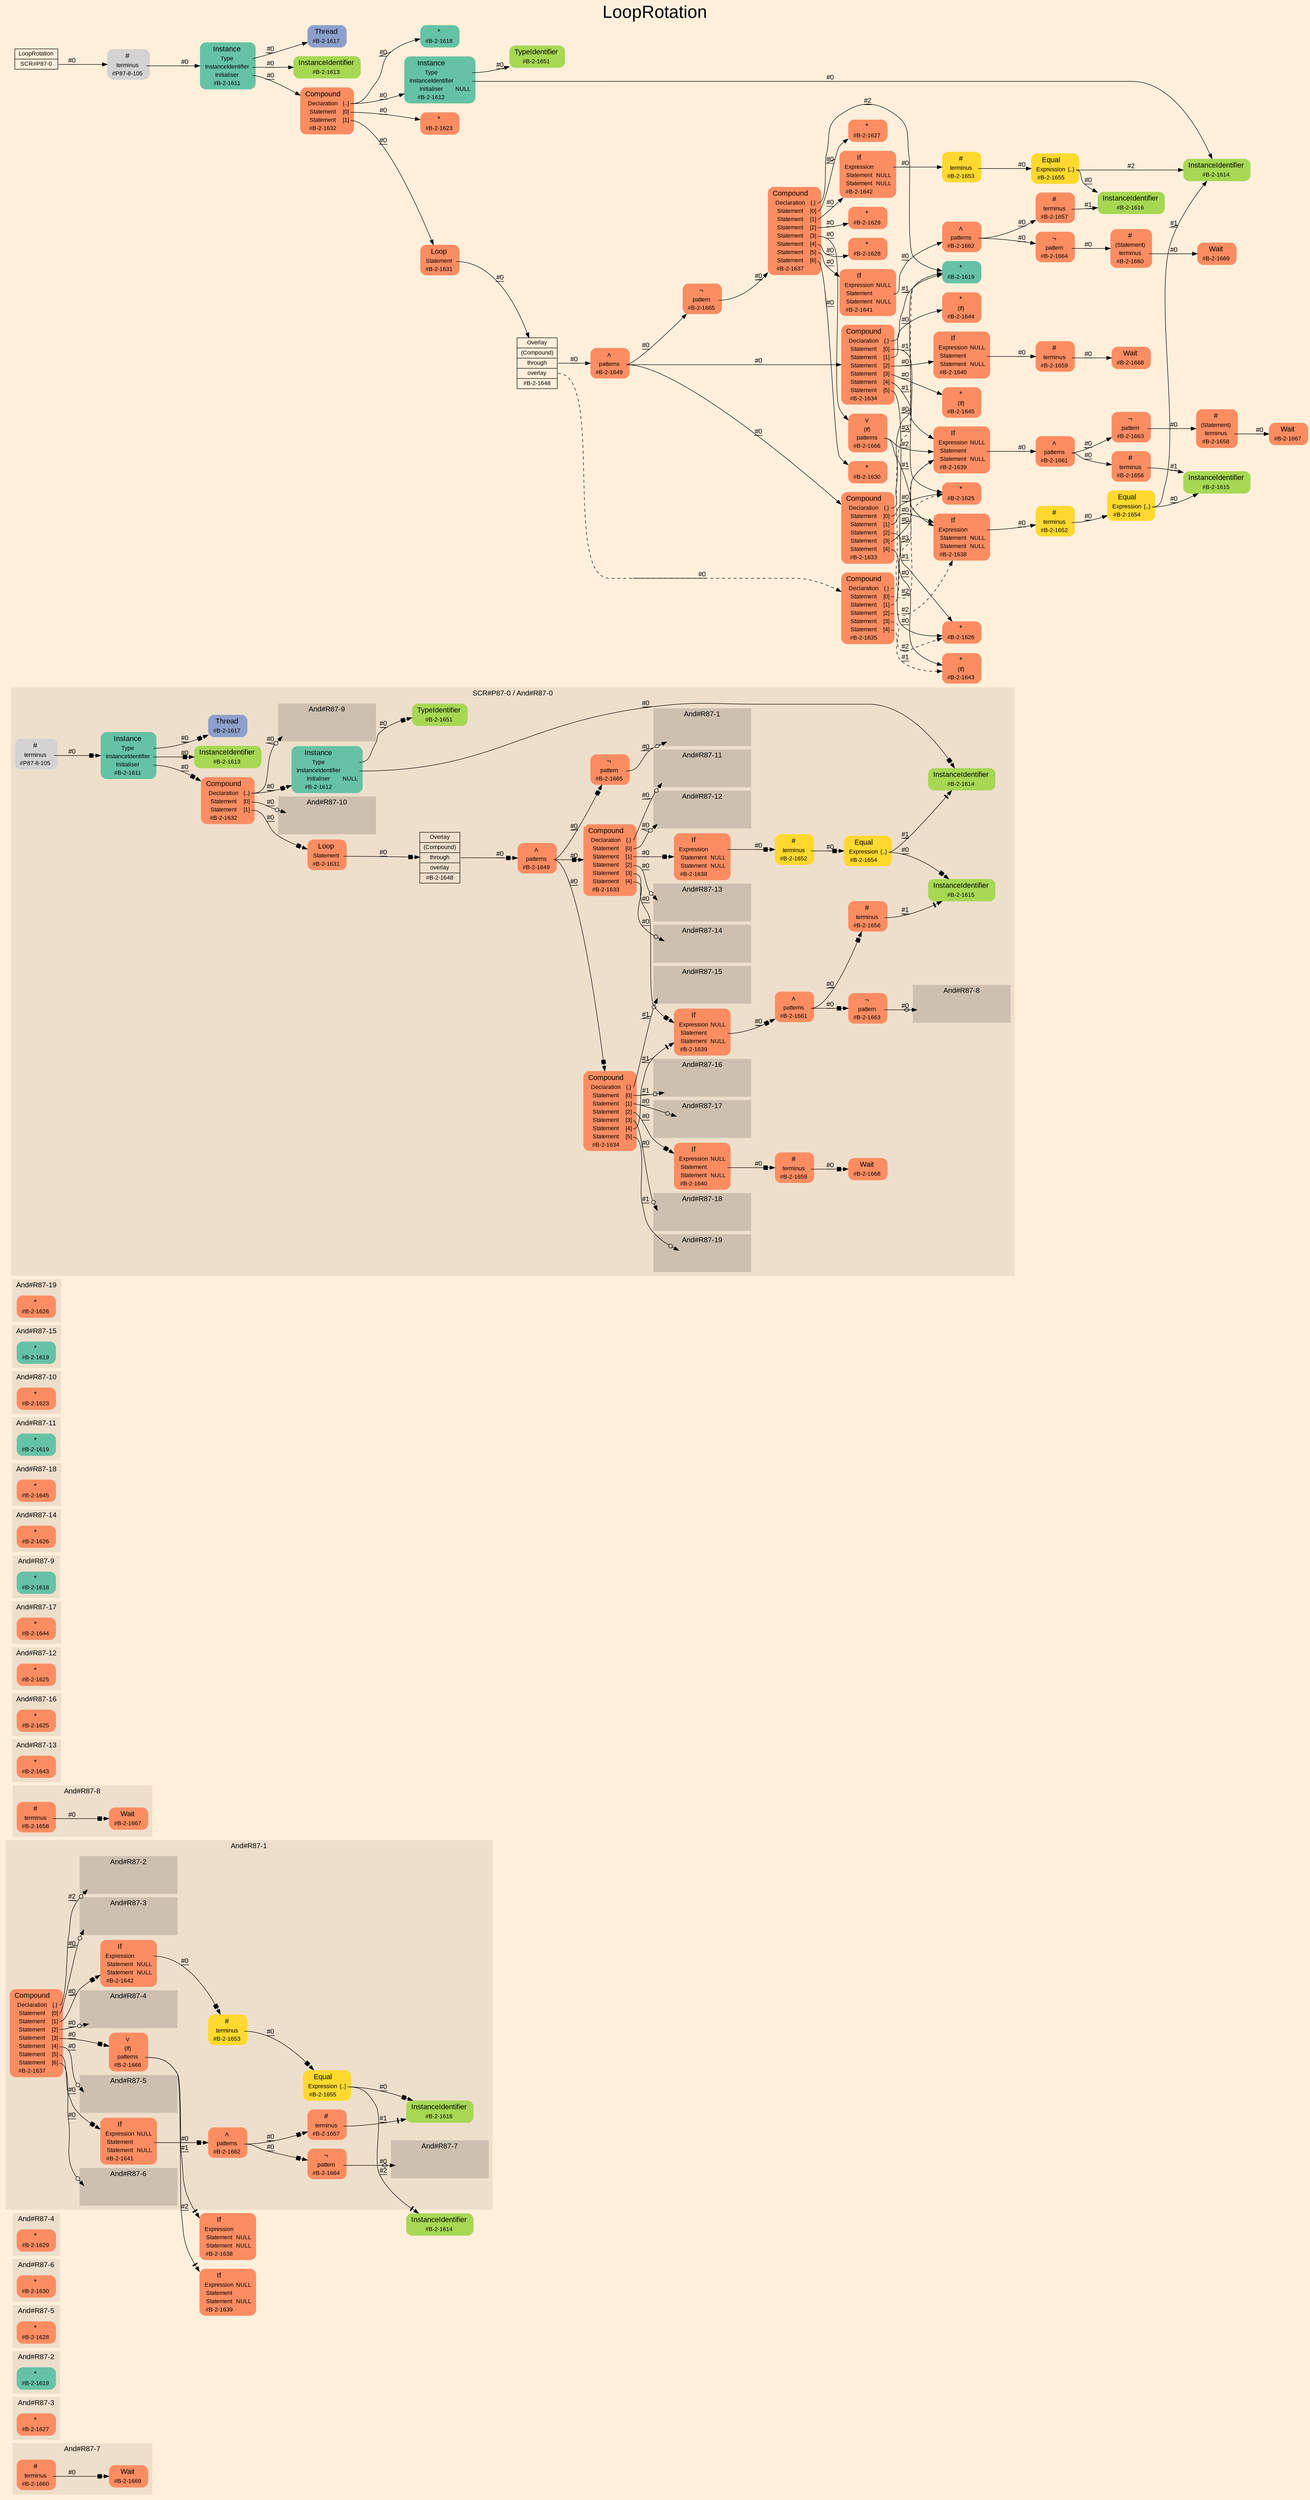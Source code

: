 digraph "LoopRotation" {
label = "LoopRotation"
labelloc = t
fontsize = "36"
graph [
    rankdir = "LR"
    ranksep = 0.3
    bgcolor = antiquewhite1
    color = black
    fontcolor = black
    fontname = "Arial"
];
node [
    fontname = "Arial"
];
edge [
    fontname = "Arial"
];

// -------------------- figure And#R87-7 --------------------
subgraph "clusterAnd#R87-7" {
    label = "And#R87-7"
    style = "filled"
    color = antiquewhite2
    fontsize = "15"
    "And#R87-7 / #B-2-1669" [
        shape = "plaintext"
        fillcolor = "/set28/2"
        label = <<TABLE BORDER="0" CELLBORDER="0" CELLSPACING="0">
         <TR><TD><FONT POINT-SIZE="15.0">Wait</FONT></TD><TD></TD></TR>
         <TR><TD>#B-2-1669</TD><TD PORT="port0"></TD></TR>
        </TABLE>>
        style = "rounded,filled"
        fontsize = "12"
    ];
    
    "And#R87-7 / #B-2-1660" [
        shape = "plaintext"
        fillcolor = "/set28/2"
        label = <<TABLE BORDER="0" CELLBORDER="0" CELLSPACING="0">
         <TR><TD><FONT POINT-SIZE="15.0">#</FONT></TD><TD></TD></TR>
         <TR><TD>terminus</TD><TD PORT="port0"></TD></TR>
         <TR><TD>#B-2-1660</TD><TD PORT="port1"></TD></TR>
        </TABLE>>
        style = "rounded,filled"
        fontsize = "12"
    ];
    
}


// -------------------- figure And#R87-3 --------------------
subgraph "clusterAnd#R87-3" {
    label = "And#R87-3"
    style = "filled"
    color = antiquewhite2
    fontsize = "15"
    "And#R87-3 / #B-2-1627" [
        shape = "plaintext"
        fillcolor = "/set28/2"
        label = <<TABLE BORDER="0" CELLBORDER="0" CELLSPACING="0">
         <TR><TD><FONT POINT-SIZE="15.0">*</FONT></TD><TD></TD></TR>
         <TR><TD>#B-2-1627</TD><TD PORT="port0"></TD></TR>
        </TABLE>>
        style = "rounded,filled"
        fontsize = "12"
    ];
    
}


// -------------------- figure And#R87-2 --------------------
subgraph "clusterAnd#R87-2" {
    label = "And#R87-2"
    style = "filled"
    color = antiquewhite2
    fontsize = "15"
    "And#R87-2 / #B-2-1619" [
        shape = "plaintext"
        fillcolor = "/set28/1"
        label = <<TABLE BORDER="0" CELLBORDER="0" CELLSPACING="0">
         <TR><TD><FONT POINT-SIZE="15.0">*</FONT></TD><TD></TD></TR>
         <TR><TD>#B-2-1619</TD><TD PORT="port0"></TD></TR>
        </TABLE>>
        style = "rounded,filled"
        fontsize = "12"
    ];
    
}


// -------------------- figure And#R87-5 --------------------
subgraph "clusterAnd#R87-5" {
    label = "And#R87-5"
    style = "filled"
    color = antiquewhite2
    fontsize = "15"
    "And#R87-5 / #B-2-1628" [
        shape = "plaintext"
        fillcolor = "/set28/2"
        label = <<TABLE BORDER="0" CELLBORDER="0" CELLSPACING="0">
         <TR><TD><FONT POINT-SIZE="15.0">*</FONT></TD><TD></TD></TR>
         <TR><TD>#B-2-1628</TD><TD PORT="port0"></TD></TR>
        </TABLE>>
        style = "rounded,filled"
        fontsize = "12"
    ];
    
}


// -------------------- figure And#R87-6 --------------------
subgraph "clusterAnd#R87-6" {
    label = "And#R87-6"
    style = "filled"
    color = antiquewhite2
    fontsize = "15"
    "And#R87-6 / #B-2-1630" [
        shape = "plaintext"
        fillcolor = "/set28/2"
        label = <<TABLE BORDER="0" CELLBORDER="0" CELLSPACING="0">
         <TR><TD><FONT POINT-SIZE="15.0">*</FONT></TD><TD></TD></TR>
         <TR><TD>#B-2-1630</TD><TD PORT="port0"></TD></TR>
        </TABLE>>
        style = "rounded,filled"
        fontsize = "12"
    ];
    
}


// -------------------- figure And#R87-4 --------------------
subgraph "clusterAnd#R87-4" {
    label = "And#R87-4"
    style = "filled"
    color = antiquewhite2
    fontsize = "15"
    "And#R87-4 / #B-2-1629" [
        shape = "plaintext"
        fillcolor = "/set28/2"
        label = <<TABLE BORDER="0" CELLBORDER="0" CELLSPACING="0">
         <TR><TD><FONT POINT-SIZE="15.0">*</FONT></TD><TD></TD></TR>
         <TR><TD>#B-2-1629</TD><TD PORT="port0"></TD></TR>
        </TABLE>>
        style = "rounded,filled"
        fontsize = "12"
    ];
    
}


// -------------------- figure And#R87-1 --------------------
"And#R87-1 / #B-2-1638" [
    shape = "plaintext"
    fillcolor = "/set28/2"
    label = <<TABLE BORDER="0" CELLBORDER="0" CELLSPACING="0">
     <TR><TD><FONT POINT-SIZE="15.0">If</FONT></TD><TD></TD></TR>
     <TR><TD>Expression</TD><TD PORT="port0"></TD></TR>
     <TR><TD>Statement</TD><TD PORT="port1">NULL</TD></TR>
     <TR><TD>Statement</TD><TD PORT="port2">NULL</TD></TR>
     <TR><TD>#B-2-1638</TD><TD PORT="port3"></TD></TR>
    </TABLE>>
    style = "rounded,filled"
    fontsize = "12"
];

"And#R87-1 / #B-2-1639" [
    shape = "plaintext"
    fillcolor = "/set28/2"
    label = <<TABLE BORDER="0" CELLBORDER="0" CELLSPACING="0">
     <TR><TD><FONT POINT-SIZE="15.0">If</FONT></TD><TD></TD></TR>
     <TR><TD>Expression</TD><TD PORT="port0">NULL</TD></TR>
     <TR><TD>Statement</TD><TD PORT="port1"></TD></TR>
     <TR><TD>Statement</TD><TD PORT="port2">NULL</TD></TR>
     <TR><TD>#B-2-1639</TD><TD PORT="port3"></TD></TR>
    </TABLE>>
    style = "rounded,filled"
    fontsize = "12"
];

"And#R87-1 / #B-2-1614" [
    shape = "plaintext"
    fillcolor = "/set28/5"
    label = <<TABLE BORDER="0" CELLBORDER="0" CELLSPACING="0">
     <TR><TD><FONT POINT-SIZE="15.0">InstanceIdentifier</FONT></TD><TD></TD></TR>
     <TR><TD>#B-2-1614</TD><TD PORT="port0"></TD></TR>
    </TABLE>>
    style = "rounded,filled"
    fontsize = "12"
];

subgraph "clusterAnd#R87-1" {
    label = "And#R87-1"
    style = "filled"
    color = antiquewhite2
    fontsize = "15"
    "And#R87-1 / #B-2-1655" [
        shape = "plaintext"
        fillcolor = "/set28/6"
        label = <<TABLE BORDER="0" CELLBORDER="0" CELLSPACING="0">
         <TR><TD><FONT POINT-SIZE="15.0">Equal</FONT></TD><TD></TD></TR>
         <TR><TD>Expression</TD><TD PORT="port0">{..}</TD></TR>
         <TR><TD>#B-2-1655</TD><TD PORT="port1"></TD></TR>
        </TABLE>>
        style = "rounded,filled"
        fontsize = "12"
    ];
    
    "And#R87-1 / #B-2-1664" [
        shape = "plaintext"
        fillcolor = "/set28/2"
        label = <<TABLE BORDER="0" CELLBORDER="0" CELLSPACING="0">
         <TR><TD><FONT POINT-SIZE="15.0">¬</FONT></TD><TD></TD></TR>
         <TR><TD>pattern</TD><TD PORT="port0"></TD></TR>
         <TR><TD>#B-2-1664</TD><TD PORT="port1"></TD></TR>
        </TABLE>>
        style = "rounded,filled"
        fontsize = "12"
    ];
    
    "And#R87-1 / #B-2-1637" [
        shape = "plaintext"
        fillcolor = "/set28/2"
        label = <<TABLE BORDER="0" CELLBORDER="0" CELLSPACING="0">
         <TR><TD><FONT POINT-SIZE="15.0">Compound</FONT></TD><TD></TD></TR>
         <TR><TD>Declaration</TD><TD PORT="port0">{.}</TD></TR>
         <TR><TD>Statement</TD><TD PORT="port1">[0]</TD></TR>
         <TR><TD>Statement</TD><TD PORT="port2">[1]</TD></TR>
         <TR><TD>Statement</TD><TD PORT="port3">[2]</TD></TR>
         <TR><TD>Statement</TD><TD PORT="port4">[3]</TD></TR>
         <TR><TD>Statement</TD><TD PORT="port5">[4]</TD></TR>
         <TR><TD>Statement</TD><TD PORT="port6">[5]</TD></TR>
         <TR><TD>Statement</TD><TD PORT="port7">[6]</TD></TR>
         <TR><TD>#B-2-1637</TD><TD PORT="port8"></TD></TR>
        </TABLE>>
        style = "rounded,filled"
        fontsize = "12"
    ];
    
    "And#R87-1 / #B-2-1662" [
        shape = "plaintext"
        fillcolor = "/set28/2"
        label = <<TABLE BORDER="0" CELLBORDER="0" CELLSPACING="0">
         <TR><TD><FONT POINT-SIZE="15.0">∧</FONT></TD><TD></TD></TR>
         <TR><TD>patterns</TD><TD PORT="port0"></TD></TR>
         <TR><TD>#B-2-1662</TD><TD PORT="port1"></TD></TR>
        </TABLE>>
        style = "rounded,filled"
        fontsize = "12"
    ];
    
    "And#R87-1 / #B-2-1641" [
        shape = "plaintext"
        fillcolor = "/set28/2"
        label = <<TABLE BORDER="0" CELLBORDER="0" CELLSPACING="0">
         <TR><TD><FONT POINT-SIZE="15.0">If</FONT></TD><TD></TD></TR>
         <TR><TD>Expression</TD><TD PORT="port0">NULL</TD></TR>
         <TR><TD>Statement</TD><TD PORT="port1"></TD></TR>
         <TR><TD>Statement</TD><TD PORT="port2">NULL</TD></TR>
         <TR><TD>#B-2-1641</TD><TD PORT="port3"></TD></TR>
        </TABLE>>
        style = "rounded,filled"
        fontsize = "12"
    ];
    
    "And#R87-1 / #B-2-1653" [
        shape = "plaintext"
        fillcolor = "/set28/6"
        label = <<TABLE BORDER="0" CELLBORDER="0" CELLSPACING="0">
         <TR><TD><FONT POINT-SIZE="15.0">#</FONT></TD><TD></TD></TR>
         <TR><TD>terminus</TD><TD PORT="port0"></TD></TR>
         <TR><TD>#B-2-1653</TD><TD PORT="port1"></TD></TR>
        </TABLE>>
        style = "rounded,filled"
        fontsize = "12"
    ];
    
    "And#R87-1 / #B-2-1666" [
        shape = "plaintext"
        fillcolor = "/set28/2"
        label = <<TABLE BORDER="0" CELLBORDER="0" CELLSPACING="0">
         <TR><TD><FONT POINT-SIZE="15.0">∨</FONT></TD><TD></TD></TR>
         <TR><TD>(If)</TD><TD PORT="port0"></TD></TR>
         <TR><TD>patterns</TD><TD PORT="port1"></TD></TR>
         <TR><TD>#B-2-1666</TD><TD PORT="port2"></TD></TR>
        </TABLE>>
        style = "rounded,filled"
        fontsize = "12"
    ];
    
    "And#R87-1 / #B-2-1642" [
        shape = "plaintext"
        fillcolor = "/set28/2"
        label = <<TABLE BORDER="0" CELLBORDER="0" CELLSPACING="0">
         <TR><TD><FONT POINT-SIZE="15.0">If</FONT></TD><TD></TD></TR>
         <TR><TD>Expression</TD><TD PORT="port0"></TD></TR>
         <TR><TD>Statement</TD><TD PORT="port1">NULL</TD></TR>
         <TR><TD>Statement</TD><TD PORT="port2">NULL</TD></TR>
         <TR><TD>#B-2-1642</TD><TD PORT="port3"></TD></TR>
        </TABLE>>
        style = "rounded,filled"
        fontsize = "12"
    ];
    
    "And#R87-1 / #B-2-1616" [
        shape = "plaintext"
        fillcolor = "/set28/5"
        label = <<TABLE BORDER="0" CELLBORDER="0" CELLSPACING="0">
         <TR><TD><FONT POINT-SIZE="15.0">InstanceIdentifier</FONT></TD><TD></TD></TR>
         <TR><TD>#B-2-1616</TD><TD PORT="port0"></TD></TR>
        </TABLE>>
        style = "rounded,filled"
        fontsize = "12"
    ];
    
    "And#R87-1 / #B-2-1657" [
        shape = "plaintext"
        fillcolor = "/set28/2"
        label = <<TABLE BORDER="0" CELLBORDER="0" CELLSPACING="0">
         <TR><TD><FONT POINT-SIZE="15.0">#</FONT></TD><TD></TD></TR>
         <TR><TD>terminus</TD><TD PORT="port0"></TD></TR>
         <TR><TD>#B-2-1657</TD><TD PORT="port1"></TD></TR>
        </TABLE>>
        style = "rounded,filled"
        fontsize = "12"
    ];
    
    subgraph "clusterAnd#R87-1 / And#R87-4" {
        label = "And#R87-4"
        style = "filled"
        color = antiquewhite3
        fontsize = "15"
        "And#R87-1 / #0 / #B-2-1629" [
            shape = "none"
            style = "invisible"
        ];
        
    }
    
    subgraph "clusterAnd#R87-1 / And#R87-6" {
        label = "And#R87-6"
        style = "filled"
        color = antiquewhite3
        fontsize = "15"
        "And#R87-1 / #0 / #B-2-1630" [
            shape = "none"
            style = "invisible"
        ];
        
    }
    
    subgraph "clusterAnd#R87-1 / And#R87-5" {
        label = "And#R87-5"
        style = "filled"
        color = antiquewhite3
        fontsize = "15"
        "And#R87-1 / #0 / #B-2-1628" [
            shape = "none"
            style = "invisible"
        ];
        
    }
    
    subgraph "clusterAnd#R87-1 / And#R87-2" {
        label = "And#R87-2"
        style = "filled"
        color = antiquewhite3
        fontsize = "15"
        "And#R87-1 / #2 / #B-2-1619" [
            shape = "none"
            style = "invisible"
        ];
        
    }
    
    subgraph "clusterAnd#R87-1 / And#R87-3" {
        label = "And#R87-3"
        style = "filled"
        color = antiquewhite3
        fontsize = "15"
        "And#R87-1 / #0 / #B-2-1627" [
            shape = "none"
            style = "invisible"
        ];
        
    }
    
    subgraph "clusterAnd#R87-1 / And#R87-7" {
        label = "And#R87-7"
        style = "filled"
        color = antiquewhite3
        fontsize = "15"
        "And#R87-1 / #0 / #B-2-1660" [
            shape = "none"
            style = "invisible"
        ];
        
    }
    
}


// -------------------- figure And#R87-8 --------------------
subgraph "clusterAnd#R87-8" {
    label = "And#R87-8"
    style = "filled"
    color = antiquewhite2
    fontsize = "15"
    "And#R87-8 / #B-2-1667" [
        shape = "plaintext"
        fillcolor = "/set28/2"
        label = <<TABLE BORDER="0" CELLBORDER="0" CELLSPACING="0">
         <TR><TD><FONT POINT-SIZE="15.0">Wait</FONT></TD><TD></TD></TR>
         <TR><TD>#B-2-1667</TD><TD PORT="port0"></TD></TR>
        </TABLE>>
        style = "rounded,filled"
        fontsize = "12"
    ];
    
    "And#R87-8 / #B-2-1658" [
        shape = "plaintext"
        fillcolor = "/set28/2"
        label = <<TABLE BORDER="0" CELLBORDER="0" CELLSPACING="0">
         <TR><TD><FONT POINT-SIZE="15.0">#</FONT></TD><TD></TD></TR>
         <TR><TD>terminus</TD><TD PORT="port0"></TD></TR>
         <TR><TD>#B-2-1658</TD><TD PORT="port1"></TD></TR>
        </TABLE>>
        style = "rounded,filled"
        fontsize = "12"
    ];
    
}


// -------------------- figure And#R87-13 --------------------
subgraph "clusterAnd#R87-13" {
    label = "And#R87-13"
    style = "filled"
    color = antiquewhite2
    fontsize = "15"
    "And#R87-13 / #B-2-1643" [
        shape = "plaintext"
        fillcolor = "/set28/2"
        label = <<TABLE BORDER="0" CELLBORDER="0" CELLSPACING="0">
         <TR><TD><FONT POINT-SIZE="15.0">*</FONT></TD><TD></TD></TR>
         <TR><TD>#B-2-1643</TD><TD PORT="port0"></TD></TR>
        </TABLE>>
        style = "rounded,filled"
        fontsize = "12"
    ];
    
}


// -------------------- figure And#R87-16 --------------------
subgraph "clusterAnd#R87-16" {
    label = "And#R87-16"
    style = "filled"
    color = antiquewhite2
    fontsize = "15"
    "And#R87-16 / #B-2-1625" [
        shape = "plaintext"
        fillcolor = "/set28/2"
        label = <<TABLE BORDER="0" CELLBORDER="0" CELLSPACING="0">
         <TR><TD><FONT POINT-SIZE="15.0">*</FONT></TD><TD></TD></TR>
         <TR><TD>#B-2-1625</TD><TD PORT="port0"></TD></TR>
        </TABLE>>
        style = "rounded,filled"
        fontsize = "12"
    ];
    
}


// -------------------- figure And#R87-12 --------------------
subgraph "clusterAnd#R87-12" {
    label = "And#R87-12"
    style = "filled"
    color = antiquewhite2
    fontsize = "15"
    "And#R87-12 / #B-2-1625" [
        shape = "plaintext"
        fillcolor = "/set28/2"
        label = <<TABLE BORDER="0" CELLBORDER="0" CELLSPACING="0">
         <TR><TD><FONT POINT-SIZE="15.0">*</FONT></TD><TD></TD></TR>
         <TR><TD>#B-2-1625</TD><TD PORT="port0"></TD></TR>
        </TABLE>>
        style = "rounded,filled"
        fontsize = "12"
    ];
    
}


// -------------------- figure And#R87-17 --------------------
subgraph "clusterAnd#R87-17" {
    label = "And#R87-17"
    style = "filled"
    color = antiquewhite2
    fontsize = "15"
    "And#R87-17 / #B-2-1644" [
        shape = "plaintext"
        fillcolor = "/set28/2"
        label = <<TABLE BORDER="0" CELLBORDER="0" CELLSPACING="0">
         <TR><TD><FONT POINT-SIZE="15.0">*</FONT></TD><TD></TD></TR>
         <TR><TD>#B-2-1644</TD><TD PORT="port0"></TD></TR>
        </TABLE>>
        style = "rounded,filled"
        fontsize = "12"
    ];
    
}


// -------------------- figure And#R87-9 --------------------
subgraph "clusterAnd#R87-9" {
    label = "And#R87-9"
    style = "filled"
    color = antiquewhite2
    fontsize = "15"
    "And#R87-9 / #B-2-1618" [
        shape = "plaintext"
        fillcolor = "/set28/1"
        label = <<TABLE BORDER="0" CELLBORDER="0" CELLSPACING="0">
         <TR><TD><FONT POINT-SIZE="15.0">*</FONT></TD><TD></TD></TR>
         <TR><TD>#B-2-1618</TD><TD PORT="port0"></TD></TR>
        </TABLE>>
        style = "rounded,filled"
        fontsize = "12"
    ];
    
}


// -------------------- figure And#R87-14 --------------------
subgraph "clusterAnd#R87-14" {
    label = "And#R87-14"
    style = "filled"
    color = antiquewhite2
    fontsize = "15"
    "And#R87-14 / #B-2-1626" [
        shape = "plaintext"
        fillcolor = "/set28/2"
        label = <<TABLE BORDER="0" CELLBORDER="0" CELLSPACING="0">
         <TR><TD><FONT POINT-SIZE="15.0">*</FONT></TD><TD></TD></TR>
         <TR><TD>#B-2-1626</TD><TD PORT="port0"></TD></TR>
        </TABLE>>
        style = "rounded,filled"
        fontsize = "12"
    ];
    
}


// -------------------- figure And#R87-18 --------------------
subgraph "clusterAnd#R87-18" {
    label = "And#R87-18"
    style = "filled"
    color = antiquewhite2
    fontsize = "15"
    "And#R87-18 / #B-2-1645" [
        shape = "plaintext"
        fillcolor = "/set28/2"
        label = <<TABLE BORDER="0" CELLBORDER="0" CELLSPACING="0">
         <TR><TD><FONT POINT-SIZE="15.0">*</FONT></TD><TD></TD></TR>
         <TR><TD>#B-2-1645</TD><TD PORT="port0"></TD></TR>
        </TABLE>>
        style = "rounded,filled"
        fontsize = "12"
    ];
    
}


// -------------------- figure And#R87-11 --------------------
subgraph "clusterAnd#R87-11" {
    label = "And#R87-11"
    style = "filled"
    color = antiquewhite2
    fontsize = "15"
    "And#R87-11 / #B-2-1619" [
        shape = "plaintext"
        fillcolor = "/set28/1"
        label = <<TABLE BORDER="0" CELLBORDER="0" CELLSPACING="0">
         <TR><TD><FONT POINT-SIZE="15.0">*</FONT></TD><TD></TD></TR>
         <TR><TD>#B-2-1619</TD><TD PORT="port0"></TD></TR>
        </TABLE>>
        style = "rounded,filled"
        fontsize = "12"
    ];
    
}


// -------------------- figure And#R87-10 --------------------
subgraph "clusterAnd#R87-10" {
    label = "And#R87-10"
    style = "filled"
    color = antiquewhite2
    fontsize = "15"
    "And#R87-10 / #B-2-1623" [
        shape = "plaintext"
        fillcolor = "/set28/2"
        label = <<TABLE BORDER="0" CELLBORDER="0" CELLSPACING="0">
         <TR><TD><FONT POINT-SIZE="15.0">*</FONT></TD><TD></TD></TR>
         <TR><TD>#B-2-1623</TD><TD PORT="port0"></TD></TR>
        </TABLE>>
        style = "rounded,filled"
        fontsize = "12"
    ];
    
}


// -------------------- figure And#R87-15 --------------------
subgraph "clusterAnd#R87-15" {
    label = "And#R87-15"
    style = "filled"
    color = antiquewhite2
    fontsize = "15"
    "And#R87-15 / #B-2-1619" [
        shape = "plaintext"
        fillcolor = "/set28/1"
        label = <<TABLE BORDER="0" CELLBORDER="0" CELLSPACING="0">
         <TR><TD><FONT POINT-SIZE="15.0">*</FONT></TD><TD></TD></TR>
         <TR><TD>#B-2-1619</TD><TD PORT="port0"></TD></TR>
        </TABLE>>
        style = "rounded,filled"
        fontsize = "12"
    ];
    
}


// -------------------- figure And#R87-19 --------------------
subgraph "clusterAnd#R87-19" {
    label = "And#R87-19"
    style = "filled"
    color = antiquewhite2
    fontsize = "15"
    "And#R87-19 / #B-2-1626" [
        shape = "plaintext"
        fillcolor = "/set28/2"
        label = <<TABLE BORDER="0" CELLBORDER="0" CELLSPACING="0">
         <TR><TD><FONT POINT-SIZE="15.0">*</FONT></TD><TD></TD></TR>
         <TR><TD>#B-2-1626</TD><TD PORT="port0"></TD></TR>
        </TABLE>>
        style = "rounded,filled"
        fontsize = "12"
    ];
    
}


// -------------------- figure And#R87-0 --------------------
subgraph "clusterAnd#R87-0" {
    label = "SCR#P87-0 / And#R87-0"
    style = "filled"
    color = antiquewhite2
    fontsize = "15"
    "And#R87-0 / #B-2-1654" [
        shape = "plaintext"
        fillcolor = "/set28/6"
        label = <<TABLE BORDER="0" CELLBORDER="0" CELLSPACING="0">
         <TR><TD><FONT POINT-SIZE="15.0">Equal</FONT></TD><TD></TD></TR>
         <TR><TD>Expression</TD><TD PORT="port0">{..}</TD></TR>
         <TR><TD>#B-2-1654</TD><TD PORT="port1"></TD></TR>
        </TABLE>>
        style = "rounded,filled"
        fontsize = "12"
    ];
    
    "And#R87-0 / #P87-8-105" [
        shape = "plaintext"
        label = <<TABLE BORDER="0" CELLBORDER="0" CELLSPACING="0">
         <TR><TD><FONT POINT-SIZE="15.0">#</FONT></TD><TD></TD></TR>
         <TR><TD>terminus</TD><TD PORT="port0"></TD></TR>
         <TR><TD>#P87-8-105</TD><TD PORT="port1"></TD></TR>
        </TABLE>>
        style = "rounded,filled"
        fontsize = "12"
    ];
    
    "And#R87-0 / #B-2-1614" [
        shape = "plaintext"
        fillcolor = "/set28/5"
        label = <<TABLE BORDER="0" CELLBORDER="0" CELLSPACING="0">
         <TR><TD><FONT POINT-SIZE="15.0">InstanceIdentifier</FONT></TD><TD></TD></TR>
         <TR><TD>#B-2-1614</TD><TD PORT="port0"></TD></TR>
        </TABLE>>
        style = "rounded,filled"
        fontsize = "12"
    ];
    
    "And#R87-0 / #B-2-1611" [
        shape = "plaintext"
        fillcolor = "/set28/1"
        label = <<TABLE BORDER="0" CELLBORDER="0" CELLSPACING="0">
         <TR><TD><FONT POINT-SIZE="15.0">Instance</FONT></TD><TD></TD></TR>
         <TR><TD>Type</TD><TD PORT="port0"></TD></TR>
         <TR><TD>InstanceIdentifier</TD><TD PORT="port1"></TD></TR>
         <TR><TD>Initialiser</TD><TD PORT="port2"></TD></TR>
         <TR><TD>#B-2-1611</TD><TD PORT="port3"></TD></TR>
        </TABLE>>
        style = "rounded,filled"
        fontsize = "12"
    ];
    
    "And#R87-0 / #B-2-1617" [
        shape = "plaintext"
        fillcolor = "/set28/3"
        label = <<TABLE BORDER="0" CELLBORDER="0" CELLSPACING="0">
         <TR><TD><FONT POINT-SIZE="15.0">Thread</FONT></TD><TD></TD></TR>
         <TR><TD>#B-2-1617</TD><TD PORT="port0"></TD></TR>
        </TABLE>>
        style = "rounded,filled"
        fontsize = "12"
    ];
    
    "And#R87-0 / #B-2-1661" [
        shape = "plaintext"
        fillcolor = "/set28/2"
        label = <<TABLE BORDER="0" CELLBORDER="0" CELLSPACING="0">
         <TR><TD><FONT POINT-SIZE="15.0">∧</FONT></TD><TD></TD></TR>
         <TR><TD>patterns</TD><TD PORT="port0"></TD></TR>
         <TR><TD>#B-2-1661</TD><TD PORT="port1"></TD></TR>
        </TABLE>>
        style = "rounded,filled"
        fontsize = "12"
    ];
    
    "And#R87-0 / #B-2-1652" [
        shape = "plaintext"
        fillcolor = "/set28/6"
        label = <<TABLE BORDER="0" CELLBORDER="0" CELLSPACING="0">
         <TR><TD><FONT POINT-SIZE="15.0">#</FONT></TD><TD></TD></TR>
         <TR><TD>terminus</TD><TD PORT="port0"></TD></TR>
         <TR><TD>#B-2-1652</TD><TD PORT="port1"></TD></TR>
        </TABLE>>
        style = "rounded,filled"
        fontsize = "12"
    ];
    
    "And#R87-0 / #B-2-1612" [
        shape = "plaintext"
        fillcolor = "/set28/1"
        label = <<TABLE BORDER="0" CELLBORDER="0" CELLSPACING="0">
         <TR><TD><FONT POINT-SIZE="15.0">Instance</FONT></TD><TD></TD></TR>
         <TR><TD>Type</TD><TD PORT="port0"></TD></TR>
         <TR><TD>InstanceIdentifier</TD><TD PORT="port1"></TD></TR>
         <TR><TD>Initialiser</TD><TD PORT="port2">NULL</TD></TR>
         <TR><TD>#B-2-1612</TD><TD PORT="port3"></TD></TR>
        </TABLE>>
        style = "rounded,filled"
        fontsize = "12"
    ];
    
    "And#R87-0 / #B-2-1665" [
        shape = "plaintext"
        fillcolor = "/set28/2"
        label = <<TABLE BORDER="0" CELLBORDER="0" CELLSPACING="0">
         <TR><TD><FONT POINT-SIZE="15.0">¬</FONT></TD><TD></TD></TR>
         <TR><TD>pattern</TD><TD PORT="port0"></TD></TR>
         <TR><TD>#B-2-1665</TD><TD PORT="port1"></TD></TR>
        </TABLE>>
        style = "rounded,filled"
        fontsize = "12"
    ];
    
    "And#R87-0 / #B-2-1631" [
        shape = "plaintext"
        fillcolor = "/set28/2"
        label = <<TABLE BORDER="0" CELLBORDER="0" CELLSPACING="0">
         <TR><TD><FONT POINT-SIZE="15.0">Loop</FONT></TD><TD></TD></TR>
         <TR><TD>Statement</TD><TD PORT="port0"></TD></TR>
         <TR><TD>#B-2-1631</TD><TD PORT="port1"></TD></TR>
        </TABLE>>
        style = "rounded,filled"
        fontsize = "12"
    ];
    
    "And#R87-0 / #B-2-1656" [
        shape = "plaintext"
        fillcolor = "/set28/2"
        label = <<TABLE BORDER="0" CELLBORDER="0" CELLSPACING="0">
         <TR><TD><FONT POINT-SIZE="15.0">#</FONT></TD><TD></TD></TR>
         <TR><TD>terminus</TD><TD PORT="port0"></TD></TR>
         <TR><TD>#B-2-1656</TD><TD PORT="port1"></TD></TR>
        </TABLE>>
        style = "rounded,filled"
        fontsize = "12"
    ];
    
    "And#R87-0 / #B-2-1615" [
        shape = "plaintext"
        fillcolor = "/set28/5"
        label = <<TABLE BORDER="0" CELLBORDER="0" CELLSPACING="0">
         <TR><TD><FONT POINT-SIZE="15.0">InstanceIdentifier</FONT></TD><TD></TD></TR>
         <TR><TD>#B-2-1615</TD><TD PORT="port0"></TD></TR>
        </TABLE>>
        style = "rounded,filled"
        fontsize = "12"
    ];
    
    "And#R87-0 / #B-2-1639" [
        shape = "plaintext"
        fillcolor = "/set28/2"
        label = <<TABLE BORDER="0" CELLBORDER="0" CELLSPACING="0">
         <TR><TD><FONT POINT-SIZE="15.0">If</FONT></TD><TD></TD></TR>
         <TR><TD>Expression</TD><TD PORT="port0">NULL</TD></TR>
         <TR><TD>Statement</TD><TD PORT="port1"></TD></TR>
         <TR><TD>Statement</TD><TD PORT="port2">NULL</TD></TR>
         <TR><TD>#B-2-1639</TD><TD PORT="port3"></TD></TR>
        </TABLE>>
        style = "rounded,filled"
        fontsize = "12"
    ];
    
    "And#R87-0 / #B-2-1634" [
        shape = "plaintext"
        fillcolor = "/set28/2"
        label = <<TABLE BORDER="0" CELLBORDER="0" CELLSPACING="0">
         <TR><TD><FONT POINT-SIZE="15.0">Compound</FONT></TD><TD></TD></TR>
         <TR><TD>Declaration</TD><TD PORT="port0">{.}</TD></TR>
         <TR><TD>Statement</TD><TD PORT="port1">[0]</TD></TR>
         <TR><TD>Statement</TD><TD PORT="port2">[1]</TD></TR>
         <TR><TD>Statement</TD><TD PORT="port3">[2]</TD></TR>
         <TR><TD>Statement</TD><TD PORT="port4">[3]</TD></TR>
         <TR><TD>Statement</TD><TD PORT="port5">[4]</TD></TR>
         <TR><TD>Statement</TD><TD PORT="port6">[5]</TD></TR>
         <TR><TD>#B-2-1634</TD><TD PORT="port7"></TD></TR>
        </TABLE>>
        style = "rounded,filled"
        fontsize = "12"
    ];
    
    "And#R87-0 / #B-2-1659" [
        shape = "plaintext"
        fillcolor = "/set28/2"
        label = <<TABLE BORDER="0" CELLBORDER="0" CELLSPACING="0">
         <TR><TD><FONT POINT-SIZE="15.0">#</FONT></TD><TD></TD></TR>
         <TR><TD>terminus</TD><TD PORT="port0"></TD></TR>
         <TR><TD>#B-2-1659</TD><TD PORT="port1"></TD></TR>
        </TABLE>>
        style = "rounded,filled"
        fontsize = "12"
    ];
    
    "And#R87-0 / #B-2-1651" [
        shape = "plaintext"
        fillcolor = "/set28/5"
        label = <<TABLE BORDER="0" CELLBORDER="0" CELLSPACING="0">
         <TR><TD><FONT POINT-SIZE="15.0">TypeIdentifier</FONT></TD><TD></TD></TR>
         <TR><TD>#B-2-1651</TD><TD PORT="port0"></TD></TR>
        </TABLE>>
        style = "rounded,filled"
        fontsize = "12"
    ];
    
    "And#R87-0 / #B-2-1648" [
        shape = "record"
        fillcolor = antiquewhite2
        label = "<fixed> Overlay | <port0> (Compound) | <port1> through | <port2> overlay | <port3> #B-2-1648"
        style = "filled"
        fontsize = "12"
        color = black
        fontcolor = black
    ];
    
    "And#R87-0 / #B-2-1613" [
        shape = "plaintext"
        fillcolor = "/set28/5"
        label = <<TABLE BORDER="0" CELLBORDER="0" CELLSPACING="0">
         <TR><TD><FONT POINT-SIZE="15.0">InstanceIdentifier</FONT></TD><TD></TD></TR>
         <TR><TD>#B-2-1613</TD><TD PORT="port0"></TD></TR>
        </TABLE>>
        style = "rounded,filled"
        fontsize = "12"
    ];
    
    "And#R87-0 / #B-2-1649" [
        shape = "plaintext"
        fillcolor = "/set28/2"
        label = <<TABLE BORDER="0" CELLBORDER="0" CELLSPACING="0">
         <TR><TD><FONT POINT-SIZE="15.0">∧</FONT></TD><TD></TD></TR>
         <TR><TD>patterns</TD><TD PORT="port0"></TD></TR>
         <TR><TD>#B-2-1649</TD><TD PORT="port1"></TD></TR>
        </TABLE>>
        style = "rounded,filled"
        fontsize = "12"
    ];
    
    "And#R87-0 / #B-2-1638" [
        shape = "plaintext"
        fillcolor = "/set28/2"
        label = <<TABLE BORDER="0" CELLBORDER="0" CELLSPACING="0">
         <TR><TD><FONT POINT-SIZE="15.0">If</FONT></TD><TD></TD></TR>
         <TR><TD>Expression</TD><TD PORT="port0"></TD></TR>
         <TR><TD>Statement</TD><TD PORT="port1">NULL</TD></TR>
         <TR><TD>Statement</TD><TD PORT="port2">NULL</TD></TR>
         <TR><TD>#B-2-1638</TD><TD PORT="port3"></TD></TR>
        </TABLE>>
        style = "rounded,filled"
        fontsize = "12"
    ];
    
    "And#R87-0 / #B-2-1632" [
        shape = "plaintext"
        fillcolor = "/set28/2"
        label = <<TABLE BORDER="0" CELLBORDER="0" CELLSPACING="0">
         <TR><TD><FONT POINT-SIZE="15.0">Compound</FONT></TD><TD></TD></TR>
         <TR><TD>Declaration</TD><TD PORT="port0">{..}</TD></TR>
         <TR><TD>Statement</TD><TD PORT="port1">[0]</TD></TR>
         <TR><TD>Statement</TD><TD PORT="port2">[1]</TD></TR>
         <TR><TD>#B-2-1632</TD><TD PORT="port3"></TD></TR>
        </TABLE>>
        style = "rounded,filled"
        fontsize = "12"
    ];
    
    "And#R87-0 / #B-2-1663" [
        shape = "plaintext"
        fillcolor = "/set28/2"
        label = <<TABLE BORDER="0" CELLBORDER="0" CELLSPACING="0">
         <TR><TD><FONT POINT-SIZE="15.0">¬</FONT></TD><TD></TD></TR>
         <TR><TD>pattern</TD><TD PORT="port0"></TD></TR>
         <TR><TD>#B-2-1663</TD><TD PORT="port1"></TD></TR>
        </TABLE>>
        style = "rounded,filled"
        fontsize = "12"
    ];
    
    "And#R87-0 / #B-2-1640" [
        shape = "plaintext"
        fillcolor = "/set28/2"
        label = <<TABLE BORDER="0" CELLBORDER="0" CELLSPACING="0">
         <TR><TD><FONT POINT-SIZE="15.0">If</FONT></TD><TD></TD></TR>
         <TR><TD>Expression</TD><TD PORT="port0">NULL</TD></TR>
         <TR><TD>Statement</TD><TD PORT="port1"></TD></TR>
         <TR><TD>Statement</TD><TD PORT="port2">NULL</TD></TR>
         <TR><TD>#B-2-1640</TD><TD PORT="port3"></TD></TR>
        </TABLE>>
        style = "rounded,filled"
        fontsize = "12"
    ];
    
    "And#R87-0 / #B-2-1668" [
        shape = "plaintext"
        fillcolor = "/set28/2"
        label = <<TABLE BORDER="0" CELLBORDER="0" CELLSPACING="0">
         <TR><TD><FONT POINT-SIZE="15.0">Wait</FONT></TD><TD></TD></TR>
         <TR><TD>#B-2-1668</TD><TD PORT="port0"></TD></TR>
        </TABLE>>
        style = "rounded,filled"
        fontsize = "12"
    ];
    
    "And#R87-0 / #B-2-1633" [
        shape = "plaintext"
        fillcolor = "/set28/2"
        label = <<TABLE BORDER="0" CELLBORDER="0" CELLSPACING="0">
         <TR><TD><FONT POINT-SIZE="15.0">Compound</FONT></TD><TD></TD></TR>
         <TR><TD>Declaration</TD><TD PORT="port0">{.}</TD></TR>
         <TR><TD>Statement</TD><TD PORT="port1">[0]</TD></TR>
         <TR><TD>Statement</TD><TD PORT="port2">[1]</TD></TR>
         <TR><TD>Statement</TD><TD PORT="port3">[2]</TD></TR>
         <TR><TD>Statement</TD><TD PORT="port4">[3]</TD></TR>
         <TR><TD>Statement</TD><TD PORT="port5">[4]</TD></TR>
         <TR><TD>#B-2-1633</TD><TD PORT="port6"></TD></TR>
        </TABLE>>
        style = "rounded,filled"
        fontsize = "12"
    ];
    
    subgraph "clusterAnd#R87-0 / And#R87-19" {
        label = "And#R87-19"
        style = "filled"
        color = antiquewhite3
        fontsize = "15"
        "And#R87-0 / #1 / #B-2-1626" [
            shape = "none"
            style = "invisible"
        ];
        
    }
    
    subgraph "clusterAnd#R87-0 / And#R87-15" {
        label = "And#R87-15"
        style = "filled"
        color = antiquewhite3
        fontsize = "15"
        "And#R87-0 / #1 / #B-2-1619" [
            shape = "none"
            style = "invisible"
        ];
        
    }
    
    subgraph "clusterAnd#R87-0 / And#R87-10" {
        label = "And#R87-10"
        style = "filled"
        color = antiquewhite3
        fontsize = "15"
        "And#R87-0 / #0 / #B-2-1623" [
            shape = "none"
            style = "invisible"
        ];
        
    }
    
    subgraph "clusterAnd#R87-0 / And#R87-11" {
        label = "And#R87-11"
        style = "filled"
        color = antiquewhite3
        fontsize = "15"
        "And#R87-0 / #0 / #B-2-1619" [
            shape = "none"
            style = "invisible"
        ];
        
    }
    
    subgraph "clusterAnd#R87-0 / And#R87-18" {
        label = "And#R87-18"
        style = "filled"
        color = antiquewhite3
        fontsize = "15"
        "And#R87-0 / #0 / #B-2-1645" [
            shape = "none"
            style = "invisible"
        ];
        
    }
    
    subgraph "clusterAnd#R87-0 / And#R87-14" {
        label = "And#R87-14"
        style = "filled"
        color = antiquewhite3
        fontsize = "15"
        "And#R87-0 / #0 / #B-2-1626" [
            shape = "none"
            style = "invisible"
        ];
        
    }
    
    subgraph "clusterAnd#R87-0 / And#R87-9" {
        label = "And#R87-9"
        style = "filled"
        color = antiquewhite3
        fontsize = "15"
        "And#R87-0 / #0 / #B-2-1618" [
            shape = "none"
            style = "invisible"
        ];
        
    }
    
    subgraph "clusterAnd#R87-0 / And#R87-17" {
        label = "And#R87-17"
        style = "filled"
        color = antiquewhite3
        fontsize = "15"
        "And#R87-0 / #0 / #B-2-1644" [
            shape = "none"
            style = "invisible"
        ];
        
    }
    
    subgraph "clusterAnd#R87-0 / And#R87-12" {
        label = "And#R87-12"
        style = "filled"
        color = antiquewhite3
        fontsize = "15"
        "And#R87-0 / #0 / #B-2-1625" [
            shape = "none"
            style = "invisible"
        ];
        
    }
    
    subgraph "clusterAnd#R87-0 / And#R87-16" {
        label = "And#R87-16"
        style = "filled"
        color = antiquewhite3
        fontsize = "15"
        "And#R87-0 / #1 / #B-2-1625" [
            shape = "none"
            style = "invisible"
        ];
        
    }
    
    subgraph "clusterAnd#R87-0 / And#R87-13" {
        label = "And#R87-13"
        style = "filled"
        color = antiquewhite3
        fontsize = "15"
        "And#R87-0 / #0 / #B-2-1643" [
            shape = "none"
            style = "invisible"
        ];
        
    }
    
    subgraph "clusterAnd#R87-0 / And#R87-8" {
        label = "And#R87-8"
        style = "filled"
        color = antiquewhite3
        fontsize = "15"
        "And#R87-0 / #0 / #B-2-1658" [
            shape = "none"
            style = "invisible"
        ];
        
    }
    
    subgraph "clusterAnd#R87-0 / And#R87-1" {
        label = "And#R87-1"
        style = "filled"
        color = antiquewhite3
        fontsize = "15"
        "And#R87-0 / #0 / #B-2-1637" [
            shape = "none"
            style = "invisible"
        ];
        
    }
    
}


// -------------------- transformation figure --------------------
"CR#P87-0" [
    shape = "record"
    fillcolor = antiquewhite1
    label = "<fixed> LoopRotation | <port0> SCR#P87-0"
    style = "filled"
    fontsize = "12"
    color = black
    fontcolor = black
];

"#P87-8-105" [
    shape = "plaintext"
    label = <<TABLE BORDER="0" CELLBORDER="0" CELLSPACING="0">
     <TR><TD><FONT POINT-SIZE="15.0">#</FONT></TD><TD></TD></TR>
     <TR><TD>terminus</TD><TD PORT="port0"></TD></TR>
     <TR><TD>#P87-8-105</TD><TD PORT="port1"></TD></TR>
    </TABLE>>
    style = "rounded,filled"
    fontsize = "12"
];

"#B-2-1611" [
    shape = "plaintext"
    fillcolor = "/set28/1"
    label = <<TABLE BORDER="0" CELLBORDER="0" CELLSPACING="0">
     <TR><TD><FONT POINT-SIZE="15.0">Instance</FONT></TD><TD></TD></TR>
     <TR><TD>Type</TD><TD PORT="port0"></TD></TR>
     <TR><TD>InstanceIdentifier</TD><TD PORT="port1"></TD></TR>
     <TR><TD>Initialiser</TD><TD PORT="port2"></TD></TR>
     <TR><TD>#B-2-1611</TD><TD PORT="port3"></TD></TR>
    </TABLE>>
    style = "rounded,filled"
    fontsize = "12"
];

"#B-2-1617" [
    shape = "plaintext"
    fillcolor = "/set28/3"
    label = <<TABLE BORDER="0" CELLBORDER="0" CELLSPACING="0">
     <TR><TD><FONT POINT-SIZE="15.0">Thread</FONT></TD><TD></TD></TR>
     <TR><TD>#B-2-1617</TD><TD PORT="port0"></TD></TR>
    </TABLE>>
    style = "rounded,filled"
    fontsize = "12"
];

"#B-2-1613" [
    shape = "plaintext"
    fillcolor = "/set28/5"
    label = <<TABLE BORDER="0" CELLBORDER="0" CELLSPACING="0">
     <TR><TD><FONT POINT-SIZE="15.0">InstanceIdentifier</FONT></TD><TD></TD></TR>
     <TR><TD>#B-2-1613</TD><TD PORT="port0"></TD></TR>
    </TABLE>>
    style = "rounded,filled"
    fontsize = "12"
];

"#B-2-1632" [
    shape = "plaintext"
    fillcolor = "/set28/2"
    label = <<TABLE BORDER="0" CELLBORDER="0" CELLSPACING="0">
     <TR><TD><FONT POINT-SIZE="15.0">Compound</FONT></TD><TD></TD></TR>
     <TR><TD>Declaration</TD><TD PORT="port0">{..}</TD></TR>
     <TR><TD>Statement</TD><TD PORT="port1">[0]</TD></TR>
     <TR><TD>Statement</TD><TD PORT="port2">[1]</TD></TR>
     <TR><TD>#B-2-1632</TD><TD PORT="port3"></TD></TR>
    </TABLE>>
    style = "rounded,filled"
    fontsize = "12"
];

"#B-2-1618" [
    shape = "plaintext"
    fillcolor = "/set28/1"
    label = <<TABLE BORDER="0" CELLBORDER="0" CELLSPACING="0">
     <TR><TD><FONT POINT-SIZE="15.0">*</FONT></TD><TD></TD></TR>
     <TR><TD>#B-2-1618</TD><TD PORT="port0"></TD></TR>
    </TABLE>>
    style = "rounded,filled"
    fontsize = "12"
];

"#B-2-1612" [
    shape = "plaintext"
    fillcolor = "/set28/1"
    label = <<TABLE BORDER="0" CELLBORDER="0" CELLSPACING="0">
     <TR><TD><FONT POINT-SIZE="15.0">Instance</FONT></TD><TD></TD></TR>
     <TR><TD>Type</TD><TD PORT="port0"></TD></TR>
     <TR><TD>InstanceIdentifier</TD><TD PORT="port1"></TD></TR>
     <TR><TD>Initialiser</TD><TD PORT="port2">NULL</TD></TR>
     <TR><TD>#B-2-1612</TD><TD PORT="port3"></TD></TR>
    </TABLE>>
    style = "rounded,filled"
    fontsize = "12"
];

"#B-2-1651" [
    shape = "plaintext"
    fillcolor = "/set28/5"
    label = <<TABLE BORDER="0" CELLBORDER="0" CELLSPACING="0">
     <TR><TD><FONT POINT-SIZE="15.0">TypeIdentifier</FONT></TD><TD></TD></TR>
     <TR><TD>#B-2-1651</TD><TD PORT="port0"></TD></TR>
    </TABLE>>
    style = "rounded,filled"
    fontsize = "12"
];

"#B-2-1614" [
    shape = "plaintext"
    fillcolor = "/set28/5"
    label = <<TABLE BORDER="0" CELLBORDER="0" CELLSPACING="0">
     <TR><TD><FONT POINT-SIZE="15.0">InstanceIdentifier</FONT></TD><TD></TD></TR>
     <TR><TD>#B-2-1614</TD><TD PORT="port0"></TD></TR>
    </TABLE>>
    style = "rounded,filled"
    fontsize = "12"
];

"#B-2-1623" [
    shape = "plaintext"
    fillcolor = "/set28/2"
    label = <<TABLE BORDER="0" CELLBORDER="0" CELLSPACING="0">
     <TR><TD><FONT POINT-SIZE="15.0">*</FONT></TD><TD></TD></TR>
     <TR><TD>#B-2-1623</TD><TD PORT="port0"></TD></TR>
    </TABLE>>
    style = "rounded,filled"
    fontsize = "12"
];

"#B-2-1631" [
    shape = "plaintext"
    fillcolor = "/set28/2"
    label = <<TABLE BORDER="0" CELLBORDER="0" CELLSPACING="0">
     <TR><TD><FONT POINT-SIZE="15.0">Loop</FONT></TD><TD></TD></TR>
     <TR><TD>Statement</TD><TD PORT="port0"></TD></TR>
     <TR><TD>#B-2-1631</TD><TD PORT="port1"></TD></TR>
    </TABLE>>
    style = "rounded,filled"
    fontsize = "12"
];

"#B-2-1648" [
    shape = "record"
    fillcolor = antiquewhite1
    label = "<fixed> Overlay | <port0> (Compound) | <port1> through | <port2> overlay | <port3> #B-2-1648"
    style = "filled"
    fontsize = "12"
    color = black
    fontcolor = black
];

"#B-2-1649" [
    shape = "plaintext"
    fillcolor = "/set28/2"
    label = <<TABLE BORDER="0" CELLBORDER="0" CELLSPACING="0">
     <TR><TD><FONT POINT-SIZE="15.0">∧</FONT></TD><TD></TD></TR>
     <TR><TD>patterns</TD><TD PORT="port0"></TD></TR>
     <TR><TD>#B-2-1649</TD><TD PORT="port1"></TD></TR>
    </TABLE>>
    style = "rounded,filled"
    fontsize = "12"
];

"#B-2-1633" [
    shape = "plaintext"
    fillcolor = "/set28/2"
    label = <<TABLE BORDER="0" CELLBORDER="0" CELLSPACING="0">
     <TR><TD><FONT POINT-SIZE="15.0">Compound</FONT></TD><TD></TD></TR>
     <TR><TD>Declaration</TD><TD PORT="port0">{.}</TD></TR>
     <TR><TD>Statement</TD><TD PORT="port1">[0]</TD></TR>
     <TR><TD>Statement</TD><TD PORT="port2">[1]</TD></TR>
     <TR><TD>Statement</TD><TD PORT="port3">[2]</TD></TR>
     <TR><TD>Statement</TD><TD PORT="port4">[3]</TD></TR>
     <TR><TD>Statement</TD><TD PORT="port5">[4]</TD></TR>
     <TR><TD>#B-2-1633</TD><TD PORT="port6"></TD></TR>
    </TABLE>>
    style = "rounded,filled"
    fontsize = "12"
];

"#B-2-1619" [
    shape = "plaintext"
    fillcolor = "/set28/1"
    label = <<TABLE BORDER="0" CELLBORDER="0" CELLSPACING="0">
     <TR><TD><FONT POINT-SIZE="15.0">*</FONT></TD><TD></TD></TR>
     <TR><TD>#B-2-1619</TD><TD PORT="port0"></TD></TR>
    </TABLE>>
    style = "rounded,filled"
    fontsize = "12"
];

"#B-2-1625" [
    shape = "plaintext"
    fillcolor = "/set28/2"
    label = <<TABLE BORDER="0" CELLBORDER="0" CELLSPACING="0">
     <TR><TD><FONT POINT-SIZE="15.0">*</FONT></TD><TD></TD></TR>
     <TR><TD>#B-2-1625</TD><TD PORT="port0"></TD></TR>
    </TABLE>>
    style = "rounded,filled"
    fontsize = "12"
];

"#B-2-1638" [
    shape = "plaintext"
    fillcolor = "/set28/2"
    label = <<TABLE BORDER="0" CELLBORDER="0" CELLSPACING="0">
     <TR><TD><FONT POINT-SIZE="15.0">If</FONT></TD><TD></TD></TR>
     <TR><TD>Expression</TD><TD PORT="port0"></TD></TR>
     <TR><TD>Statement</TD><TD PORT="port1">NULL</TD></TR>
     <TR><TD>Statement</TD><TD PORT="port2">NULL</TD></TR>
     <TR><TD>#B-2-1638</TD><TD PORT="port3"></TD></TR>
    </TABLE>>
    style = "rounded,filled"
    fontsize = "12"
];

"#B-2-1652" [
    shape = "plaintext"
    fillcolor = "/set28/6"
    label = <<TABLE BORDER="0" CELLBORDER="0" CELLSPACING="0">
     <TR><TD><FONT POINT-SIZE="15.0">#</FONT></TD><TD></TD></TR>
     <TR><TD>terminus</TD><TD PORT="port0"></TD></TR>
     <TR><TD>#B-2-1652</TD><TD PORT="port1"></TD></TR>
    </TABLE>>
    style = "rounded,filled"
    fontsize = "12"
];

"#B-2-1654" [
    shape = "plaintext"
    fillcolor = "/set28/6"
    label = <<TABLE BORDER="0" CELLBORDER="0" CELLSPACING="0">
     <TR><TD><FONT POINT-SIZE="15.0">Equal</FONT></TD><TD></TD></TR>
     <TR><TD>Expression</TD><TD PORT="port0">{..}</TD></TR>
     <TR><TD>#B-2-1654</TD><TD PORT="port1"></TD></TR>
    </TABLE>>
    style = "rounded,filled"
    fontsize = "12"
];

"#B-2-1615" [
    shape = "plaintext"
    fillcolor = "/set28/5"
    label = <<TABLE BORDER="0" CELLBORDER="0" CELLSPACING="0">
     <TR><TD><FONT POINT-SIZE="15.0">InstanceIdentifier</FONT></TD><TD></TD></TR>
     <TR><TD>#B-2-1615</TD><TD PORT="port0"></TD></TR>
    </TABLE>>
    style = "rounded,filled"
    fontsize = "12"
];

"#B-2-1643" [
    shape = "plaintext"
    fillcolor = "/set28/2"
    label = <<TABLE BORDER="0" CELLBORDER="0" CELLSPACING="0">
     <TR><TD><FONT POINT-SIZE="15.0">*</FONT></TD><TD></TD></TR>
     <TR><TD>(If)</TD><TD PORT="port0"></TD></TR>
     <TR><TD>#B-2-1643</TD><TD PORT="port1"></TD></TR>
    </TABLE>>
    style = "rounded,filled"
    fontsize = "12"
];

"#B-2-1639" [
    shape = "plaintext"
    fillcolor = "/set28/2"
    label = <<TABLE BORDER="0" CELLBORDER="0" CELLSPACING="0">
     <TR><TD><FONT POINT-SIZE="15.0">If</FONT></TD><TD></TD></TR>
     <TR><TD>Expression</TD><TD PORT="port0">NULL</TD></TR>
     <TR><TD>Statement</TD><TD PORT="port1"></TD></TR>
     <TR><TD>Statement</TD><TD PORT="port2">NULL</TD></TR>
     <TR><TD>#B-2-1639</TD><TD PORT="port3"></TD></TR>
    </TABLE>>
    style = "rounded,filled"
    fontsize = "12"
];

"#B-2-1661" [
    shape = "plaintext"
    fillcolor = "/set28/2"
    label = <<TABLE BORDER="0" CELLBORDER="0" CELLSPACING="0">
     <TR><TD><FONT POINT-SIZE="15.0">∧</FONT></TD><TD></TD></TR>
     <TR><TD>patterns</TD><TD PORT="port0"></TD></TR>
     <TR><TD>#B-2-1661</TD><TD PORT="port1"></TD></TR>
    </TABLE>>
    style = "rounded,filled"
    fontsize = "12"
];

"#B-2-1656" [
    shape = "plaintext"
    fillcolor = "/set28/2"
    label = <<TABLE BORDER="0" CELLBORDER="0" CELLSPACING="0">
     <TR><TD><FONT POINT-SIZE="15.0">#</FONT></TD><TD></TD></TR>
     <TR><TD>terminus</TD><TD PORT="port0"></TD></TR>
     <TR><TD>#B-2-1656</TD><TD PORT="port1"></TD></TR>
    </TABLE>>
    style = "rounded,filled"
    fontsize = "12"
];

"#B-2-1663" [
    shape = "plaintext"
    fillcolor = "/set28/2"
    label = <<TABLE BORDER="0" CELLBORDER="0" CELLSPACING="0">
     <TR><TD><FONT POINT-SIZE="15.0">¬</FONT></TD><TD></TD></TR>
     <TR><TD>pattern</TD><TD PORT="port0"></TD></TR>
     <TR><TD>#B-2-1663</TD><TD PORT="port1"></TD></TR>
    </TABLE>>
    style = "rounded,filled"
    fontsize = "12"
];

"#B-2-1658" [
    shape = "plaintext"
    fillcolor = "/set28/2"
    label = <<TABLE BORDER="0" CELLBORDER="0" CELLSPACING="0">
     <TR><TD><FONT POINT-SIZE="15.0">#</FONT></TD><TD></TD></TR>
     <TR><TD>(Statement)</TD><TD PORT="port0"></TD></TR>
     <TR><TD>terminus</TD><TD PORT="port1"></TD></TR>
     <TR><TD>#B-2-1658</TD><TD PORT="port2"></TD></TR>
    </TABLE>>
    style = "rounded,filled"
    fontsize = "12"
];

"#B-2-1667" [
    shape = "plaintext"
    fillcolor = "/set28/2"
    label = <<TABLE BORDER="0" CELLBORDER="0" CELLSPACING="0">
     <TR><TD><FONT POINT-SIZE="15.0">Wait</FONT></TD><TD></TD></TR>
     <TR><TD>#B-2-1667</TD><TD PORT="port0"></TD></TR>
    </TABLE>>
    style = "rounded,filled"
    fontsize = "12"
];

"#B-2-1626" [
    shape = "plaintext"
    fillcolor = "/set28/2"
    label = <<TABLE BORDER="0" CELLBORDER="0" CELLSPACING="0">
     <TR><TD><FONT POINT-SIZE="15.0">*</FONT></TD><TD></TD></TR>
     <TR><TD>#B-2-1626</TD><TD PORT="port0"></TD></TR>
    </TABLE>>
    style = "rounded,filled"
    fontsize = "12"
];

"#B-2-1634" [
    shape = "plaintext"
    fillcolor = "/set28/2"
    label = <<TABLE BORDER="0" CELLBORDER="0" CELLSPACING="0">
     <TR><TD><FONT POINT-SIZE="15.0">Compound</FONT></TD><TD></TD></TR>
     <TR><TD>Declaration</TD><TD PORT="port0">{.}</TD></TR>
     <TR><TD>Statement</TD><TD PORT="port1">[0]</TD></TR>
     <TR><TD>Statement</TD><TD PORT="port2">[1]</TD></TR>
     <TR><TD>Statement</TD><TD PORT="port3">[2]</TD></TR>
     <TR><TD>Statement</TD><TD PORT="port4">[3]</TD></TR>
     <TR><TD>Statement</TD><TD PORT="port5">[4]</TD></TR>
     <TR><TD>Statement</TD><TD PORT="port6">[5]</TD></TR>
     <TR><TD>#B-2-1634</TD><TD PORT="port7"></TD></TR>
    </TABLE>>
    style = "rounded,filled"
    fontsize = "12"
];

"#B-2-1644" [
    shape = "plaintext"
    fillcolor = "/set28/2"
    label = <<TABLE BORDER="0" CELLBORDER="0" CELLSPACING="0">
     <TR><TD><FONT POINT-SIZE="15.0">*</FONT></TD><TD></TD></TR>
     <TR><TD>(If)</TD><TD PORT="port0"></TD></TR>
     <TR><TD>#B-2-1644</TD><TD PORT="port1"></TD></TR>
    </TABLE>>
    style = "rounded,filled"
    fontsize = "12"
];

"#B-2-1640" [
    shape = "plaintext"
    fillcolor = "/set28/2"
    label = <<TABLE BORDER="0" CELLBORDER="0" CELLSPACING="0">
     <TR><TD><FONT POINT-SIZE="15.0">If</FONT></TD><TD></TD></TR>
     <TR><TD>Expression</TD><TD PORT="port0">NULL</TD></TR>
     <TR><TD>Statement</TD><TD PORT="port1"></TD></TR>
     <TR><TD>Statement</TD><TD PORT="port2">NULL</TD></TR>
     <TR><TD>#B-2-1640</TD><TD PORT="port3"></TD></TR>
    </TABLE>>
    style = "rounded,filled"
    fontsize = "12"
];

"#B-2-1659" [
    shape = "plaintext"
    fillcolor = "/set28/2"
    label = <<TABLE BORDER="0" CELLBORDER="0" CELLSPACING="0">
     <TR><TD><FONT POINT-SIZE="15.0">#</FONT></TD><TD></TD></TR>
     <TR><TD>terminus</TD><TD PORT="port0"></TD></TR>
     <TR><TD>#B-2-1659</TD><TD PORT="port1"></TD></TR>
    </TABLE>>
    style = "rounded,filled"
    fontsize = "12"
];

"#B-2-1668" [
    shape = "plaintext"
    fillcolor = "/set28/2"
    label = <<TABLE BORDER="0" CELLBORDER="0" CELLSPACING="0">
     <TR><TD><FONT POINT-SIZE="15.0">Wait</FONT></TD><TD></TD></TR>
     <TR><TD>#B-2-1668</TD><TD PORT="port0"></TD></TR>
    </TABLE>>
    style = "rounded,filled"
    fontsize = "12"
];

"#B-2-1645" [
    shape = "plaintext"
    fillcolor = "/set28/2"
    label = <<TABLE BORDER="0" CELLBORDER="0" CELLSPACING="0">
     <TR><TD><FONT POINT-SIZE="15.0">*</FONT></TD><TD></TD></TR>
     <TR><TD>(If)</TD><TD PORT="port0"></TD></TR>
     <TR><TD>#B-2-1645</TD><TD PORT="port1"></TD></TR>
    </TABLE>>
    style = "rounded,filled"
    fontsize = "12"
];

"#B-2-1665" [
    shape = "plaintext"
    fillcolor = "/set28/2"
    label = <<TABLE BORDER="0" CELLBORDER="0" CELLSPACING="0">
     <TR><TD><FONT POINT-SIZE="15.0">¬</FONT></TD><TD></TD></TR>
     <TR><TD>pattern</TD><TD PORT="port0"></TD></TR>
     <TR><TD>#B-2-1665</TD><TD PORT="port1"></TD></TR>
    </TABLE>>
    style = "rounded,filled"
    fontsize = "12"
];

"#B-2-1637" [
    shape = "plaintext"
    fillcolor = "/set28/2"
    label = <<TABLE BORDER="0" CELLBORDER="0" CELLSPACING="0">
     <TR><TD><FONT POINT-SIZE="15.0">Compound</FONT></TD><TD></TD></TR>
     <TR><TD>Declaration</TD><TD PORT="port0">{.}</TD></TR>
     <TR><TD>Statement</TD><TD PORT="port1">[0]</TD></TR>
     <TR><TD>Statement</TD><TD PORT="port2">[1]</TD></TR>
     <TR><TD>Statement</TD><TD PORT="port3">[2]</TD></TR>
     <TR><TD>Statement</TD><TD PORT="port4">[3]</TD></TR>
     <TR><TD>Statement</TD><TD PORT="port5">[4]</TD></TR>
     <TR><TD>Statement</TD><TD PORT="port6">[5]</TD></TR>
     <TR><TD>Statement</TD><TD PORT="port7">[6]</TD></TR>
     <TR><TD>#B-2-1637</TD><TD PORT="port8"></TD></TR>
    </TABLE>>
    style = "rounded,filled"
    fontsize = "12"
];

"#B-2-1627" [
    shape = "plaintext"
    fillcolor = "/set28/2"
    label = <<TABLE BORDER="0" CELLBORDER="0" CELLSPACING="0">
     <TR><TD><FONT POINT-SIZE="15.0">*</FONT></TD><TD></TD></TR>
     <TR><TD>#B-2-1627</TD><TD PORT="port0"></TD></TR>
    </TABLE>>
    style = "rounded,filled"
    fontsize = "12"
];

"#B-2-1642" [
    shape = "plaintext"
    fillcolor = "/set28/2"
    label = <<TABLE BORDER="0" CELLBORDER="0" CELLSPACING="0">
     <TR><TD><FONT POINT-SIZE="15.0">If</FONT></TD><TD></TD></TR>
     <TR><TD>Expression</TD><TD PORT="port0"></TD></TR>
     <TR><TD>Statement</TD><TD PORT="port1">NULL</TD></TR>
     <TR><TD>Statement</TD><TD PORT="port2">NULL</TD></TR>
     <TR><TD>#B-2-1642</TD><TD PORT="port3"></TD></TR>
    </TABLE>>
    style = "rounded,filled"
    fontsize = "12"
];

"#B-2-1653" [
    shape = "plaintext"
    fillcolor = "/set28/6"
    label = <<TABLE BORDER="0" CELLBORDER="0" CELLSPACING="0">
     <TR><TD><FONT POINT-SIZE="15.0">#</FONT></TD><TD></TD></TR>
     <TR><TD>terminus</TD><TD PORT="port0"></TD></TR>
     <TR><TD>#B-2-1653</TD><TD PORT="port1"></TD></TR>
    </TABLE>>
    style = "rounded,filled"
    fontsize = "12"
];

"#B-2-1655" [
    shape = "plaintext"
    fillcolor = "/set28/6"
    label = <<TABLE BORDER="0" CELLBORDER="0" CELLSPACING="0">
     <TR><TD><FONT POINT-SIZE="15.0">Equal</FONT></TD><TD></TD></TR>
     <TR><TD>Expression</TD><TD PORT="port0">{..}</TD></TR>
     <TR><TD>#B-2-1655</TD><TD PORT="port1"></TD></TR>
    </TABLE>>
    style = "rounded,filled"
    fontsize = "12"
];

"#B-2-1616" [
    shape = "plaintext"
    fillcolor = "/set28/5"
    label = <<TABLE BORDER="0" CELLBORDER="0" CELLSPACING="0">
     <TR><TD><FONT POINT-SIZE="15.0">InstanceIdentifier</FONT></TD><TD></TD></TR>
     <TR><TD>#B-2-1616</TD><TD PORT="port0"></TD></TR>
    </TABLE>>
    style = "rounded,filled"
    fontsize = "12"
];

"#B-2-1629" [
    shape = "plaintext"
    fillcolor = "/set28/2"
    label = <<TABLE BORDER="0" CELLBORDER="0" CELLSPACING="0">
     <TR><TD><FONT POINT-SIZE="15.0">*</FONT></TD><TD></TD></TR>
     <TR><TD>#B-2-1629</TD><TD PORT="port0"></TD></TR>
    </TABLE>>
    style = "rounded,filled"
    fontsize = "12"
];

"#B-2-1666" [
    shape = "plaintext"
    fillcolor = "/set28/2"
    label = <<TABLE BORDER="0" CELLBORDER="0" CELLSPACING="0">
     <TR><TD><FONT POINT-SIZE="15.0">∨</FONT></TD><TD></TD></TR>
     <TR><TD>(If)</TD><TD PORT="port0"></TD></TR>
     <TR><TD>patterns</TD><TD PORT="port1"></TD></TR>
     <TR><TD>#B-2-1666</TD><TD PORT="port2"></TD></TR>
    </TABLE>>
    style = "rounded,filled"
    fontsize = "12"
];

"#B-2-1628" [
    shape = "plaintext"
    fillcolor = "/set28/2"
    label = <<TABLE BORDER="0" CELLBORDER="0" CELLSPACING="0">
     <TR><TD><FONT POINT-SIZE="15.0">*</FONT></TD><TD></TD></TR>
     <TR><TD>#B-2-1628</TD><TD PORT="port0"></TD></TR>
    </TABLE>>
    style = "rounded,filled"
    fontsize = "12"
];

"#B-2-1641" [
    shape = "plaintext"
    fillcolor = "/set28/2"
    label = <<TABLE BORDER="0" CELLBORDER="0" CELLSPACING="0">
     <TR><TD><FONT POINT-SIZE="15.0">If</FONT></TD><TD></TD></TR>
     <TR><TD>Expression</TD><TD PORT="port0">NULL</TD></TR>
     <TR><TD>Statement</TD><TD PORT="port1"></TD></TR>
     <TR><TD>Statement</TD><TD PORT="port2">NULL</TD></TR>
     <TR><TD>#B-2-1641</TD><TD PORT="port3"></TD></TR>
    </TABLE>>
    style = "rounded,filled"
    fontsize = "12"
];

"#B-2-1662" [
    shape = "plaintext"
    fillcolor = "/set28/2"
    label = <<TABLE BORDER="0" CELLBORDER="0" CELLSPACING="0">
     <TR><TD><FONT POINT-SIZE="15.0">∧</FONT></TD><TD></TD></TR>
     <TR><TD>patterns</TD><TD PORT="port0"></TD></TR>
     <TR><TD>#B-2-1662</TD><TD PORT="port1"></TD></TR>
    </TABLE>>
    style = "rounded,filled"
    fontsize = "12"
];

"#B-2-1657" [
    shape = "plaintext"
    fillcolor = "/set28/2"
    label = <<TABLE BORDER="0" CELLBORDER="0" CELLSPACING="0">
     <TR><TD><FONT POINT-SIZE="15.0">#</FONT></TD><TD></TD></TR>
     <TR><TD>terminus</TD><TD PORT="port0"></TD></TR>
     <TR><TD>#B-2-1657</TD><TD PORT="port1"></TD></TR>
    </TABLE>>
    style = "rounded,filled"
    fontsize = "12"
];

"#B-2-1664" [
    shape = "plaintext"
    fillcolor = "/set28/2"
    label = <<TABLE BORDER="0" CELLBORDER="0" CELLSPACING="0">
     <TR><TD><FONT POINT-SIZE="15.0">¬</FONT></TD><TD></TD></TR>
     <TR><TD>pattern</TD><TD PORT="port0"></TD></TR>
     <TR><TD>#B-2-1664</TD><TD PORT="port1"></TD></TR>
    </TABLE>>
    style = "rounded,filled"
    fontsize = "12"
];

"#B-2-1660" [
    shape = "plaintext"
    fillcolor = "/set28/2"
    label = <<TABLE BORDER="0" CELLBORDER="0" CELLSPACING="0">
     <TR><TD><FONT POINT-SIZE="15.0">#</FONT></TD><TD></TD></TR>
     <TR><TD>(Statement)</TD><TD PORT="port0"></TD></TR>
     <TR><TD>terminus</TD><TD PORT="port1"></TD></TR>
     <TR><TD>#B-2-1660</TD><TD PORT="port2"></TD></TR>
    </TABLE>>
    style = "rounded,filled"
    fontsize = "12"
];

"#B-2-1669" [
    shape = "plaintext"
    fillcolor = "/set28/2"
    label = <<TABLE BORDER="0" CELLBORDER="0" CELLSPACING="0">
     <TR><TD><FONT POINT-SIZE="15.0">Wait</FONT></TD><TD></TD></TR>
     <TR><TD>#B-2-1669</TD><TD PORT="port0"></TD></TR>
    </TABLE>>
    style = "rounded,filled"
    fontsize = "12"
];

"#B-2-1630" [
    shape = "plaintext"
    fillcolor = "/set28/2"
    label = <<TABLE BORDER="0" CELLBORDER="0" CELLSPACING="0">
     <TR><TD><FONT POINT-SIZE="15.0">*</FONT></TD><TD></TD></TR>
     <TR><TD>#B-2-1630</TD><TD PORT="port0"></TD></TR>
    </TABLE>>
    style = "rounded,filled"
    fontsize = "12"
];

"#B-2-1635" [
    shape = "plaintext"
    fillcolor = "/set28/2"
    label = <<TABLE BORDER="0" CELLBORDER="0" CELLSPACING="0">
     <TR><TD><FONT POINT-SIZE="15.0">Compound</FONT></TD><TD></TD></TR>
     <TR><TD>Declaration</TD><TD PORT="port0">{.}</TD></TR>
     <TR><TD>Statement</TD><TD PORT="port1">[0]</TD></TR>
     <TR><TD>Statement</TD><TD PORT="port2">[1]</TD></TR>
     <TR><TD>Statement</TD><TD PORT="port3">[2]</TD></TR>
     <TR><TD>Statement</TD><TD PORT="port4">[3]</TD></TR>
     <TR><TD>Statement</TD><TD PORT="port5">[4]</TD></TR>
     <TR><TD>#B-2-1635</TD><TD PORT="port6"></TD></TR>
    </TABLE>>
    style = "rounded,filled"
    fontsize = "12"
];


// -------------------- links --------------------
// links for block CR#P87-0
"CR#P87-0":port0 -> "#P87-8-105" [
    label = "#0"
    decorate = true
    color = black
    fontcolor = black
];

// links for block #P87-8-105
"#P87-8-105":port0 -> "#B-2-1611" [
    label = "#0"
    decorate = true
    color = black
    fontcolor = black
];

// links for block #B-2-1611
"#B-2-1611":port0 -> "#B-2-1617" [
    label = "#0"
    decorate = true
    color = black
    fontcolor = black
];

"#B-2-1611":port1 -> "#B-2-1613" [
    label = "#0"
    decorate = true
    color = black
    fontcolor = black
];

"#B-2-1611":port2 -> "#B-2-1632" [
    label = "#0"
    decorate = true
    color = black
    fontcolor = black
];

// links for block #B-2-1617
// links for block #B-2-1613
// links for block #B-2-1632
"#B-2-1632":port0 -> "#B-2-1618" [
    label = "#0"
    decorate = true
    color = black
    fontcolor = black
];

"#B-2-1632":port0 -> "#B-2-1612" [
    label = "#0"
    decorate = true
    color = black
    fontcolor = black
];

"#B-2-1632":port1 -> "#B-2-1623" [
    label = "#0"
    decorate = true
    color = black
    fontcolor = black
];

"#B-2-1632":port2 -> "#B-2-1631" [
    label = "#0"
    decorate = true
    color = black
    fontcolor = black
];

// links for block #B-2-1618
// links for block #B-2-1612
"#B-2-1612":port0 -> "#B-2-1651" [
    label = "#0"
    decorate = true
    color = black
    fontcolor = black
];

"#B-2-1612":port1 -> "#B-2-1614" [
    label = "#0"
    decorate = true
    color = black
    fontcolor = black
];

// links for block #B-2-1651
// links for block #B-2-1614
// links for block #B-2-1623
// links for block #B-2-1631
"#B-2-1631":port0 -> "#B-2-1648" [
    label = "#0"
    decorate = true
    color = black
    fontcolor = black
];

// links for block #B-2-1648
"#B-2-1648":port1 -> "#B-2-1649" [
    label = "#0"
    decorate = true
    color = black
    fontcolor = black
];

"#B-2-1648":port2 -> "#B-2-1635" [
    style="dashed"
    label = "#0"
    decorate = true
    color = black
    fontcolor = black
];

// links for block #B-2-1649
"#B-2-1649":port0 -> "#B-2-1633" [
    label = "#0"
    decorate = true
    color = black
    fontcolor = black
];

"#B-2-1649":port0 -> "#B-2-1634" [
    label = "#0"
    decorate = true
    color = black
    fontcolor = black
];

"#B-2-1649":port0 -> "#B-2-1665" [
    label = "#0"
    decorate = true
    color = black
    fontcolor = black
];

// links for block #B-2-1633
"#B-2-1633":port0 -> "#B-2-1619" [
    label = "#0"
    decorate = true
    color = black
    fontcolor = black
];

"#B-2-1633":port1 -> "#B-2-1625" [
    label = "#0"
    decorate = true
    color = black
    fontcolor = black
];

"#B-2-1633":port2 -> "#B-2-1638" [
    label = "#0"
    decorate = true
    color = black
    fontcolor = black
];

"#B-2-1633":port3 -> "#B-2-1643" [
    label = "#0"
    decorate = true
    color = black
    fontcolor = black
];

"#B-2-1633":port4 -> "#B-2-1639" [
    label = "#0"
    decorate = true
    color = black
    fontcolor = black
];

"#B-2-1633":port5 -> "#B-2-1626" [
    label = "#0"
    decorate = true
    color = black
    fontcolor = black
];

// links for block #B-2-1619
// links for block #B-2-1625
// links for block #B-2-1638
"#B-2-1638":port0 -> "#B-2-1652" [
    label = "#0"
    decorate = true
    color = black
    fontcolor = black
];

// links for block #B-2-1652
"#B-2-1652":port0 -> "#B-2-1654" [
    label = "#0"
    decorate = true
    color = black
    fontcolor = black
];

// links for block #B-2-1654
"#B-2-1654":port0 -> "#B-2-1614" [
    label = "#1"
    decorate = true
    color = black
    fontcolor = black
];

"#B-2-1654":port0 -> "#B-2-1615" [
    label = "#0"
    decorate = true
    color = black
    fontcolor = black
];

// links for block #B-2-1615
// links for block #B-2-1643
// links for block #B-2-1639
"#B-2-1639":port1 -> "#B-2-1661" [
    label = "#0"
    decorate = true
    color = black
    fontcolor = black
];

// links for block #B-2-1661
"#B-2-1661":port0 -> "#B-2-1656" [
    label = "#0"
    decorate = true
    color = black
    fontcolor = black
];

"#B-2-1661":port0 -> "#B-2-1663" [
    label = "#0"
    decorate = true
    color = black
    fontcolor = black
];

// links for block #B-2-1656
"#B-2-1656":port0 -> "#B-2-1615" [
    label = "#1"
    decorate = true
    color = black
    fontcolor = black
];

// links for block #B-2-1663
"#B-2-1663":port0 -> "#B-2-1658" [
    label = "#0"
    decorate = true
    color = black
    fontcolor = black
];

// links for block #B-2-1658
"#B-2-1658":port1 -> "#B-2-1667" [
    label = "#0"
    decorate = true
    color = black
    fontcolor = black
];

// links for block #B-2-1667
// links for block #B-2-1626
// links for block #B-2-1634
"#B-2-1634":port0 -> "#B-2-1619" [
    label = "#1"
    decorate = true
    color = black
    fontcolor = black
];

"#B-2-1634":port1 -> "#B-2-1625" [
    label = "#1"
    decorate = true
    color = black
    fontcolor = black
];

"#B-2-1634":port2 -> "#B-2-1644" [
    label = "#0"
    decorate = true
    color = black
    fontcolor = black
];

"#B-2-1634":port3 -> "#B-2-1640" [
    label = "#0"
    decorate = true
    color = black
    fontcolor = black
];

"#B-2-1634":port4 -> "#B-2-1645" [
    label = "#0"
    decorate = true
    color = black
    fontcolor = black
];

"#B-2-1634":port5 -> "#B-2-1639" [
    label = "#1"
    decorate = true
    color = black
    fontcolor = black
];

"#B-2-1634":port6 -> "#B-2-1626" [
    label = "#1"
    decorate = true
    color = black
    fontcolor = black
];

// links for block #B-2-1644
// links for block #B-2-1640
"#B-2-1640":port1 -> "#B-2-1659" [
    label = "#0"
    decorate = true
    color = black
    fontcolor = black
];

// links for block #B-2-1659
"#B-2-1659":port0 -> "#B-2-1668" [
    label = "#0"
    decorate = true
    color = black
    fontcolor = black
];

// links for block #B-2-1668
// links for block #B-2-1645
// links for block #B-2-1665
"#B-2-1665":port0 -> "#B-2-1637" [
    label = "#0"
    decorate = true
    color = black
    fontcolor = black
];

// links for block #B-2-1637
"#B-2-1637":port0 -> "#B-2-1619" [
    label = "#2"
    decorate = true
    color = black
    fontcolor = black
];

"#B-2-1637":port1 -> "#B-2-1627" [
    label = "#0"
    decorate = true
    color = black
    fontcolor = black
];

"#B-2-1637":port2 -> "#B-2-1642" [
    label = "#0"
    decorate = true
    color = black
    fontcolor = black
];

"#B-2-1637":port3 -> "#B-2-1629" [
    label = "#0"
    decorate = true
    color = black
    fontcolor = black
];

"#B-2-1637":port4 -> "#B-2-1666" [
    label = "#0"
    decorate = true
    color = black
    fontcolor = black
];

"#B-2-1637":port5 -> "#B-2-1628" [
    label = "#0"
    decorate = true
    color = black
    fontcolor = black
];

"#B-2-1637":port6 -> "#B-2-1641" [
    label = "#0"
    decorate = true
    color = black
    fontcolor = black
];

"#B-2-1637":port7 -> "#B-2-1630" [
    label = "#0"
    decorate = true
    color = black
    fontcolor = black
];

// links for block #B-2-1627
// links for block #B-2-1642
"#B-2-1642":port0 -> "#B-2-1653" [
    label = "#0"
    decorate = true
    color = black
    fontcolor = black
];

// links for block #B-2-1653
"#B-2-1653":port0 -> "#B-2-1655" [
    label = "#0"
    decorate = true
    color = black
    fontcolor = black
];

// links for block #B-2-1655
"#B-2-1655":port0 -> "#B-2-1614" [
    label = "#2"
    decorate = true
    color = black
    fontcolor = black
];

"#B-2-1655":port0 -> "#B-2-1616" [
    label = "#0"
    decorate = true
    color = black
    fontcolor = black
];

// links for block #B-2-1616
// links for block #B-2-1629
// links for block #B-2-1666
"#B-2-1666":port1 -> "#B-2-1638" [
    label = "#1"
    decorate = true
    color = black
    fontcolor = black
];

"#B-2-1666":port1 -> "#B-2-1639" [
    label = "#2"
    decorate = true
    color = black
    fontcolor = black
];

// links for block #B-2-1628
// links for block #B-2-1641
"#B-2-1641":port1 -> "#B-2-1662" [
    label = "#0"
    decorate = true
    color = black
    fontcolor = black
];

// links for block #B-2-1662
"#B-2-1662":port0 -> "#B-2-1657" [
    label = "#0"
    decorate = true
    color = black
    fontcolor = black
];

"#B-2-1662":port0 -> "#B-2-1664" [
    label = "#0"
    decorate = true
    color = black
    fontcolor = black
];

// links for block #B-2-1657
"#B-2-1657":port0 -> "#B-2-1616" [
    label = "#1"
    decorate = true
    color = black
    fontcolor = black
];

// links for block #B-2-1664
"#B-2-1664":port0 -> "#B-2-1660" [
    label = "#0"
    decorate = true
    color = black
    fontcolor = black
];

// links for block #B-2-1660
"#B-2-1660":port1 -> "#B-2-1669" [
    label = "#0"
    decorate = true
    color = black
    fontcolor = black
];

// links for block #B-2-1669
// links for block #B-2-1630
// links for block #B-2-1635
"#B-2-1635":port0 -> "#B-2-1619" [
    style="dashed"
    label = "#3"
    decorate = true
    color = black
    fontcolor = black
];

"#B-2-1635":port1 -> "#B-2-1625" [
    style="dashed"
    label = "#2"
    decorate = true
    color = black
    fontcolor = black
];

"#B-2-1635":port2 -> "#B-2-1639" [
    style="dashed"
    label = "#3"
    decorate = true
    color = black
    fontcolor = black
];

"#B-2-1635":port3 -> "#B-2-1638" [
    style="dashed"
    label = "#2"
    decorate = true
    color = black
    fontcolor = black
];

"#B-2-1635":port4 -> "#B-2-1643" [
    style="dashed"
    label = "#1"
    decorate = true
    color = black
    fontcolor = black
];

"#B-2-1635":port5 -> "#B-2-1626" [
    style="dashed"
    label = "#2"
    decorate = true
    color = black
    fontcolor = black
];

// links for block And#R87-0 / #B-2-1654
"And#R87-0 / #B-2-1654":port0 -> "And#R87-0 / #B-2-1614" [
    arrowhead="normalnonetee"
    label = "#1"
    decorate = true
    color = black
    fontcolor = black
];

"And#R87-0 / #B-2-1654":port0 -> "And#R87-0 / #B-2-1615" [
    arrowhead="normalnonebox"
    label = "#0"
    decorate = true
    color = black
    fontcolor = black
];

// links for block And#R87-0 / #P87-8-105
"And#R87-0 / #P87-8-105":port0 -> "And#R87-0 / #B-2-1611" [
    arrowhead="normalnonebox"
    label = "#0"
    decorate = true
    color = black
    fontcolor = black
];

// links for block And#R87-0 / #B-2-1614
// links for block And#R87-0 / #B-2-1611
"And#R87-0 / #B-2-1611":port0 -> "And#R87-0 / #B-2-1617" [
    arrowhead="normalnonebox"
    label = "#0"
    decorate = true
    color = black
    fontcolor = black
];

"And#R87-0 / #B-2-1611":port1 -> "And#R87-0 / #B-2-1613" [
    arrowhead="normalnonebox"
    label = "#0"
    decorate = true
    color = black
    fontcolor = black
];

"And#R87-0 / #B-2-1611":port2 -> "And#R87-0 / #B-2-1632" [
    arrowhead="normalnonebox"
    label = "#0"
    decorate = true
    color = black
    fontcolor = black
];

// links for block And#R87-0 / #B-2-1617
// links for block And#R87-0 / #B-2-1661
"And#R87-0 / #B-2-1661":port0 -> "And#R87-0 / #B-2-1656" [
    arrowhead="normalnonebox"
    label = "#0"
    decorate = true
    color = black
    fontcolor = black
];

"And#R87-0 / #B-2-1661":port0 -> "And#R87-0 / #B-2-1663" [
    arrowhead="normalnonebox"
    label = "#0"
    decorate = true
    color = black
    fontcolor = black
];

// links for block And#R87-0 / #B-2-1652
"And#R87-0 / #B-2-1652":port0 -> "And#R87-0 / #B-2-1654" [
    arrowhead="normalnonebox"
    label = "#0"
    decorate = true
    color = black
    fontcolor = black
];

// links for block And#R87-0 / #B-2-1612
"And#R87-0 / #B-2-1612":port0 -> "And#R87-0 / #B-2-1651" [
    arrowhead="normalnonebox"
    label = "#0"
    decorate = true
    color = black
    fontcolor = black
];

"And#R87-0 / #B-2-1612":port1 -> "And#R87-0 / #B-2-1614" [
    arrowhead="normalnonebox"
    label = "#0"
    decorate = true
    color = black
    fontcolor = black
];

// links for block And#R87-0 / #B-2-1665
"And#R87-0 / #B-2-1665":port0 -> "And#R87-0 / #0 / #B-2-1637" [
    arrowhead="normalnoneodiamond"
    label = "#0"
    decorate = true
    color = black
    fontcolor = black
];

// links for block And#R87-0 / #B-2-1631
"And#R87-0 / #B-2-1631":port0 -> "And#R87-0 / #B-2-1648" [
    arrowhead="normalnonebox"
    label = "#0"
    decorate = true
    color = black
    fontcolor = black
];

// links for block And#R87-0 / #B-2-1656
"And#R87-0 / #B-2-1656":port0 -> "And#R87-0 / #B-2-1615" [
    arrowhead="normalnonetee"
    label = "#1"
    decorate = true
    color = black
    fontcolor = black
];

// links for block And#R87-0 / #B-2-1615
// links for block And#R87-0 / #B-2-1639
"And#R87-0 / #B-2-1639":port1 -> "And#R87-0 / #B-2-1661" [
    arrowhead="normalnonebox"
    label = "#0"
    decorate = true
    color = black
    fontcolor = black
];

// links for block And#R87-0 / #B-2-1634
"And#R87-0 / #B-2-1634":port0 -> "And#R87-0 / #1 / #B-2-1619" [
    arrowhead="normalnoneodot"
    label = "#1"
    decorate = true
    color = black
    fontcolor = black
];

"And#R87-0 / #B-2-1634":port1 -> "And#R87-0 / #1 / #B-2-1625" [
    arrowhead="normalnoneodot"
    label = "#1"
    decorate = true
    color = black
    fontcolor = black
];

"And#R87-0 / #B-2-1634":port2 -> "And#R87-0 / #0 / #B-2-1644" [
    arrowhead="normalnoneodot"
    label = "#0"
    decorate = true
    color = black
    fontcolor = black
];

"And#R87-0 / #B-2-1634":port3 -> "And#R87-0 / #B-2-1640" [
    arrowhead="normalnonebox"
    label = "#0"
    decorate = true
    color = black
    fontcolor = black
];

"And#R87-0 / #B-2-1634":port4 -> "And#R87-0 / #0 / #B-2-1645" [
    arrowhead="normalnoneodot"
    label = "#0"
    decorate = true
    color = black
    fontcolor = black
];

"And#R87-0 / #B-2-1634":port5 -> "And#R87-0 / #B-2-1639" [
    arrowhead="normalnonetee"
    label = "#1"
    decorate = true
    color = black
    fontcolor = black
];

"And#R87-0 / #B-2-1634":port6 -> "And#R87-0 / #1 / #B-2-1626" [
    arrowhead="normalnoneodot"
    label = "#1"
    decorate = true
    color = black
    fontcolor = black
];

// links for block And#R87-0 / #B-2-1659
"And#R87-0 / #B-2-1659":port0 -> "And#R87-0 / #B-2-1668" [
    arrowhead="normalnonebox"
    label = "#0"
    decorate = true
    color = black
    fontcolor = black
];

// links for block And#R87-0 / #B-2-1651
// links for block And#R87-0 / #B-2-1648
"And#R87-0 / #B-2-1648":port1 -> "And#R87-0 / #B-2-1649" [
    arrowhead="normalnonebox"
    label = "#0"
    decorate = true
    color = black
    fontcolor = black
];

// links for block And#R87-0 / #B-2-1613
// links for block And#R87-0 / #B-2-1649
"And#R87-0 / #B-2-1649":port0 -> "And#R87-0 / #B-2-1633" [
    arrowhead="normalnonebox"
    label = "#0"
    decorate = true
    color = black
    fontcolor = black
];

"And#R87-0 / #B-2-1649":port0 -> "And#R87-0 / #B-2-1634" [
    arrowhead="normalnonebox"
    label = "#0"
    decorate = true
    color = black
    fontcolor = black
];

"And#R87-0 / #B-2-1649":port0 -> "And#R87-0 / #B-2-1665" [
    arrowhead="normalnonebox"
    label = "#0"
    decorate = true
    color = black
    fontcolor = black
];

// links for block And#R87-0 / #B-2-1638
"And#R87-0 / #B-2-1638":port0 -> "And#R87-0 / #B-2-1652" [
    arrowhead="normalnonebox"
    label = "#0"
    decorate = true
    color = black
    fontcolor = black
];

// links for block And#R87-0 / #B-2-1632
"And#R87-0 / #B-2-1632":port0 -> "And#R87-0 / #0 / #B-2-1618" [
    arrowhead="normalnoneodot"
    label = "#0"
    decorate = true
    color = black
    fontcolor = black
];

"And#R87-0 / #B-2-1632":port0 -> "And#R87-0 / #B-2-1612" [
    arrowhead="normalnonebox"
    label = "#0"
    decorate = true
    color = black
    fontcolor = black
];

"And#R87-0 / #B-2-1632":port1 -> "And#R87-0 / #0 / #B-2-1623" [
    arrowhead="normalnoneodot"
    label = "#0"
    decorate = true
    color = black
    fontcolor = black
];

"And#R87-0 / #B-2-1632":port2 -> "And#R87-0 / #B-2-1631" [
    arrowhead="normalnonebox"
    label = "#0"
    decorate = true
    color = black
    fontcolor = black
];

// links for block And#R87-0 / #B-2-1663
"And#R87-0 / #B-2-1663":port0 -> "And#R87-0 / #0 / #B-2-1658" [
    arrowhead="normalnoneodiamond"
    label = "#0"
    decorate = true
    color = black
    fontcolor = black
];

// links for block And#R87-0 / #B-2-1640
"And#R87-0 / #B-2-1640":port1 -> "And#R87-0 / #B-2-1659" [
    arrowhead="normalnonebox"
    label = "#0"
    decorate = true
    color = black
    fontcolor = black
];

// links for block And#R87-0 / #B-2-1668
// links for block And#R87-0 / #B-2-1633
"And#R87-0 / #B-2-1633":port0 -> "And#R87-0 / #0 / #B-2-1619" [
    arrowhead="normalnoneodot"
    label = "#0"
    decorate = true
    color = black
    fontcolor = black
];

"And#R87-0 / #B-2-1633":port1 -> "And#R87-0 / #0 / #B-2-1625" [
    arrowhead="normalnoneodot"
    label = "#0"
    decorate = true
    color = black
    fontcolor = black
];

"And#R87-0 / #B-2-1633":port2 -> "And#R87-0 / #B-2-1638" [
    arrowhead="normalnonebox"
    label = "#0"
    decorate = true
    color = black
    fontcolor = black
];

"And#R87-0 / #B-2-1633":port3 -> "And#R87-0 / #0 / #B-2-1643" [
    arrowhead="normalnoneodot"
    label = "#0"
    decorate = true
    color = black
    fontcolor = black
];

"And#R87-0 / #B-2-1633":port4 -> "And#R87-0 / #B-2-1639" [
    arrowhead="normalnonebox"
    label = "#0"
    decorate = true
    color = black
    fontcolor = black
];

"And#R87-0 / #B-2-1633":port5 -> "And#R87-0 / #0 / #B-2-1626" [
    arrowhead="normalnoneodot"
    label = "#0"
    decorate = true
    color = black
    fontcolor = black
];

// links for block And#R87-0 / #1 / #B-2-1626
// links for block And#R87-0 / #1 / #B-2-1619
// links for block And#R87-0 / #0 / #B-2-1623
// links for block And#R87-0 / #0 / #B-2-1619
// links for block And#R87-0 / #0 / #B-2-1645
// links for block And#R87-0 / #0 / #B-2-1626
// links for block And#R87-0 / #0 / #B-2-1618
// links for block And#R87-0 / #0 / #B-2-1644
// links for block And#R87-0 / #0 / #B-2-1625
// links for block And#R87-0 / #1 / #B-2-1625
// links for block And#R87-0 / #0 / #B-2-1643
// links for block And#R87-0 / #0 / #B-2-1658
// links for block And#R87-0 / #0 / #B-2-1637
// links for block And#R87-19 / #B-2-1626
// links for block And#R87-15 / #B-2-1619
// links for block And#R87-10 / #B-2-1623
// links for block And#R87-11 / #B-2-1619
// links for block And#R87-18 / #B-2-1645
// links for block And#R87-14 / #B-2-1626
// links for block And#R87-9 / #B-2-1618
// links for block And#R87-17 / #B-2-1644
// links for block And#R87-12 / #B-2-1625
// links for block And#R87-16 / #B-2-1625
// links for block And#R87-13 / #B-2-1643
// links for block And#R87-8 / #B-2-1667
// links for block And#R87-8 / #B-2-1658
"And#R87-8 / #B-2-1658":port0 -> "And#R87-8 / #B-2-1667" [
    arrowhead="normalnonebox"
    label = "#0"
    decorate = true
    color = black
    fontcolor = black
];

// links for block And#R87-1 / #B-2-1638
// links for block And#R87-1 / #B-2-1639
// links for block And#R87-1 / #B-2-1614
// links for block And#R87-1 / #B-2-1655
"And#R87-1 / #B-2-1655":port0 -> "And#R87-1 / #B-2-1614" [
    arrowhead="normalnonetee"
    label = "#2"
    decorate = true
    color = black
    fontcolor = black
];

"And#R87-1 / #B-2-1655":port0 -> "And#R87-1 / #B-2-1616" [
    arrowhead="normalnonebox"
    label = "#0"
    decorate = true
    color = black
    fontcolor = black
];

// links for block And#R87-1 / #B-2-1664
"And#R87-1 / #B-2-1664":port0 -> "And#R87-1 / #0 / #B-2-1660" [
    arrowhead="normalnoneodiamond"
    label = "#0"
    decorate = true
    color = black
    fontcolor = black
];

// links for block And#R87-1 / #B-2-1637
"And#R87-1 / #B-2-1637":port0 -> "And#R87-1 / #2 / #B-2-1619" [
    arrowhead="normalnoneodot"
    label = "#2"
    decorate = true
    color = black
    fontcolor = black
];

"And#R87-1 / #B-2-1637":port1 -> "And#R87-1 / #0 / #B-2-1627" [
    arrowhead="normalnoneodot"
    label = "#0"
    decorate = true
    color = black
    fontcolor = black
];

"And#R87-1 / #B-2-1637":port2 -> "And#R87-1 / #B-2-1642" [
    arrowhead="normalnonebox"
    label = "#0"
    decorate = true
    color = black
    fontcolor = black
];

"And#R87-1 / #B-2-1637":port3 -> "And#R87-1 / #0 / #B-2-1629" [
    arrowhead="normalnoneodot"
    label = "#0"
    decorate = true
    color = black
    fontcolor = black
];

"And#R87-1 / #B-2-1637":port4 -> "And#R87-1 / #B-2-1666" [
    arrowhead="normalnonebox"
    label = "#0"
    decorate = true
    color = black
    fontcolor = black
];

"And#R87-1 / #B-2-1637":port5 -> "And#R87-1 / #0 / #B-2-1628" [
    arrowhead="normalnoneodot"
    label = "#0"
    decorate = true
    color = black
    fontcolor = black
];

"And#R87-1 / #B-2-1637":port6 -> "And#R87-1 / #B-2-1641" [
    arrowhead="normalnonebox"
    label = "#0"
    decorate = true
    color = black
    fontcolor = black
];

"And#R87-1 / #B-2-1637":port7 -> "And#R87-1 / #0 / #B-2-1630" [
    arrowhead="normalnoneodot"
    label = "#0"
    decorate = true
    color = black
    fontcolor = black
];

// links for block And#R87-1 / #B-2-1662
"And#R87-1 / #B-2-1662":port0 -> "And#R87-1 / #B-2-1657" [
    arrowhead="normalnonebox"
    label = "#0"
    decorate = true
    color = black
    fontcolor = black
];

"And#R87-1 / #B-2-1662":port0 -> "And#R87-1 / #B-2-1664" [
    arrowhead="normalnonebox"
    label = "#0"
    decorate = true
    color = black
    fontcolor = black
];

// links for block And#R87-1 / #B-2-1641
"And#R87-1 / #B-2-1641":port1 -> "And#R87-1 / #B-2-1662" [
    arrowhead="normalnonebox"
    label = "#0"
    decorate = true
    color = black
    fontcolor = black
];

// links for block And#R87-1 / #B-2-1653
"And#R87-1 / #B-2-1653":port0 -> "And#R87-1 / #B-2-1655" [
    arrowhead="normalnonebox"
    label = "#0"
    decorate = true
    color = black
    fontcolor = black
];

// links for block And#R87-1 / #B-2-1666
"And#R87-1 / #B-2-1666":port1 -> "And#R87-1 / #B-2-1638" [
    arrowhead="normalnonetee"
    label = "#1"
    decorate = true
    color = black
    fontcolor = black
];

"And#R87-1 / #B-2-1666":port1 -> "And#R87-1 / #B-2-1639" [
    arrowhead="normalnonetee"
    label = "#2"
    decorate = true
    color = black
    fontcolor = black
];

// links for block And#R87-1 / #B-2-1642
"And#R87-1 / #B-2-1642":port0 -> "And#R87-1 / #B-2-1653" [
    arrowhead="normalnonebox"
    label = "#0"
    decorate = true
    color = black
    fontcolor = black
];

// links for block And#R87-1 / #B-2-1616
// links for block And#R87-1 / #B-2-1657
"And#R87-1 / #B-2-1657":port0 -> "And#R87-1 / #B-2-1616" [
    arrowhead="normalnonetee"
    label = "#1"
    decorate = true
    color = black
    fontcolor = black
];

// links for block And#R87-1 / #0 / #B-2-1629
// links for block And#R87-1 / #0 / #B-2-1630
// links for block And#R87-1 / #0 / #B-2-1628
// links for block And#R87-1 / #2 / #B-2-1619
// links for block And#R87-1 / #0 / #B-2-1627
// links for block And#R87-1 / #0 / #B-2-1660
// links for block And#R87-4 / #B-2-1629
// links for block And#R87-6 / #B-2-1630
// links for block And#R87-5 / #B-2-1628
// links for block And#R87-2 / #B-2-1619
// links for block And#R87-3 / #B-2-1627
// links for block And#R87-7 / #B-2-1669
// links for block And#R87-7 / #B-2-1660
"And#R87-7 / #B-2-1660":port0 -> "And#R87-7 / #B-2-1669" [
    arrowhead="normalnonebox"
    label = "#0"
    decorate = true
    color = black
    fontcolor = black
];

}
